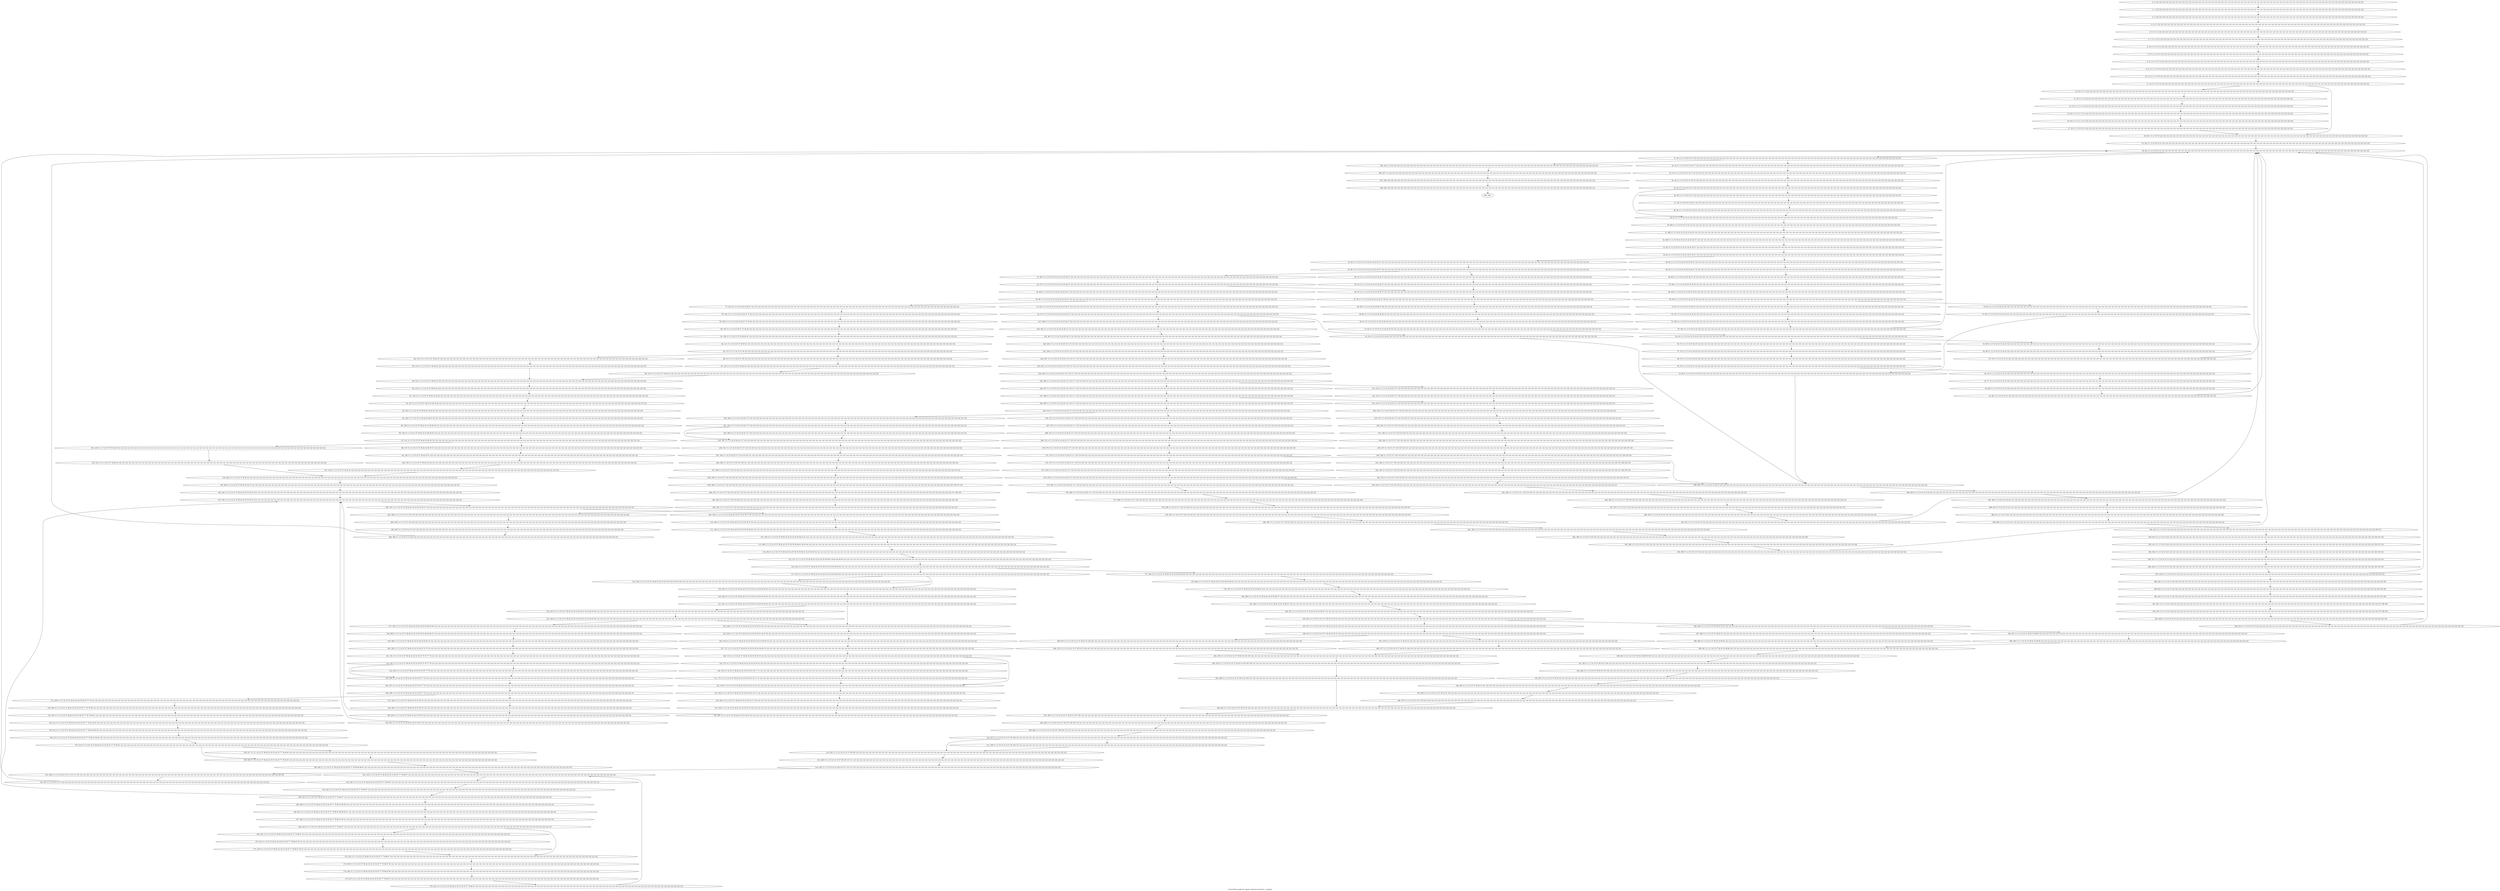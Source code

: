 digraph G {
graph [label="Control-flow-graph for register allocator (function _compile)"]
0[label="0, 0: 122 122 122 122 122 122 122 122 122 122 122 122 122 122 122 122 122 122 122 122 122 122 122 122 122 122 122 122 122 122 122 122 122 122 122 122 122 122 122 122 122 122 122 122 122 122 122 122 122 122 122 122 122 122 122 122 122 122 122 122 122 122 122 122 "];
1[label="1, 1: 122 122 122 122 122 122 122 122 122 122 122 122 122 122 122 122 122 122 122 122 122 122 122 122 122 122 122 122 122 122 122 122 122 122 122 122 122 122 122 122 122 122 122 122 122 122 122 122 122 122 122 122 122 122 122 122 122 122 122 122 122 122 122 122 "];
2[label="2, 3: 122 122 122 122 122 122 122 122 122 122 122 122 122 122 122 122 122 122 122 122 122 122 122 122 122 122 122 122 122 122 122 122 122 122 122 122 122 122 122 122 122 122 122 122 122 122 122 122 122 122 122 122 122 122 122 122 122 122 122 122 122 122 122 122 "];
3[label="3, 4: 0 1 122 122 122 122 122 122 122 122 122 122 122 122 122 122 122 122 122 122 122 122 122 122 122 122 122 122 122 122 122 122 122 122 122 122 122 122 122 122 122 122 122 122 122 122 122 122 122 122 122 122 122 122 122 122 122 122 122 122 122 122 122 122 122 122 "];
4[label="4, 5: 0 1 2 3 122 122 122 122 122 122 122 122 122 122 122 122 122 122 122 122 122 122 122 122 122 122 122 122 122 122 122 122 122 122 122 122 122 122 122 122 122 122 122 122 122 122 122 122 122 122 122 122 122 122 122 122 122 122 122 122 122 122 122 122 122 122 122 122 "];
5[label="5, 7: 0 1 2 3 4 5 122 122 122 122 122 122 122 122 122 122 122 122 122 122 122 122 122 122 122 122 122 122 122 122 122 122 122 122 122 122 122 122 122 122 122 122 122 122 122 122 122 122 122 122 122 122 122 122 122 122 122 122 122 122 122 122 122 122 122 122 122 122 122 122 "];
6[label="6, 10: 0 1 2 3 4 5 6 122 122 122 122 122 122 122 122 122 122 122 122 122 122 122 122 122 122 122 122 122 122 122 122 122 122 122 122 122 122 122 122 122 122 122 122 122 122 122 122 122 122 122 122 122 122 122 122 122 122 122 122 122 122 122 122 122 122 122 122 122 122 122 122 "];
7[label="7, 8: 0 1 2 3 4 5 6 122 122 122 122 122 122 122 122 122 122 122 122 122 122 122 122 122 122 122 122 122 122 122 122 122 122 122 122 122 122 122 122 122 122 122 122 122 122 122 122 122 122 122 122 122 122 122 122 122 122 122 122 122 122 122 122 122 122 122 122 122 122 122 122 "];
8[label="8, 11: 0 1 2 3 6 7 8 122 122 122 122 122 122 122 122 122 122 122 122 122 122 122 122 122 122 122 122 122 122 122 122 122 122 122 122 122 122 122 122 122 122 122 122 122 122 122 122 122 122 122 122 122 122 122 122 122 122 122 122 122 122 122 122 122 122 122 122 122 122 122 122 "];
9[label="9, 12: 0 1 2 3 7 8 9 10 122 122 122 122 122 122 122 122 122 122 122 122 122 122 122 122 122 122 122 122 122 122 122 122 122 122 122 122 122 122 122 122 122 122 122 122 122 122 122 122 122 122 122 122 122 122 122 122 122 122 122 122 122 122 122 122 122 122 122 122 122 122 122 122 "];
10[label="10, 13: 0 1 2 3 7 8 9 10 122 122 122 122 122 122 122 122 122 122 122 122 122 122 122 122 122 122 122 122 122 122 122 122 122 122 122 122 122 122 122 122 122 122 122 122 122 122 122 122 122 122 122 122 122 122 122 122 122 122 122 122 122 122 122 122 122 122 122 122 122 122 122 122 "];
11[label="11, 14: 0 1 2 3 9 10 122 122 122 122 122 122 122 122 122 122 122 122 122 122 122 122 122 122 122 122 122 122 122 122 122 122 122 122 122 122 122 122 122 122 122 122 122 122 122 122 122 122 122 122 122 122 122 122 122 122 122 122 122 122 122 122 122 122 122 122 122 122 122 122 "];
12[label="12, 20: 0 1 2 3 122 122 122 122 122 122 122 122 122 122 122 122 122 122 122 122 122 122 122 122 122 122 122 122 122 122 122 122 122 122 122 122 122 122 122 122 122 122 122 122 122 122 122 122 122 122 122 122 122 122 122 122 122 122 122 122 122 122 122 122 122 122 122 122 "];
13[label="13, 18: 0 1 2 3 122 122 122 122 122 122 122 122 122 122 122 122 122 122 122 122 122 122 122 122 122 122 122 122 122 122 122 122 122 122 122 122 122 122 122 122 122 122 122 122 122 122 122 122 122 122 122 122 122 122 122 122 122 122 122 122 122 122 122 122 122 122 122 122 "];
14[label="14, 21: 0 1 2 3 11 12 122 122 122 122 122 122 122 122 122 122 122 122 122 122 122 122 122 122 122 122 122 122 122 122 122 122 122 122 122 122 122 122 122 122 122 122 122 122 122 122 122 122 122 122 122 122 122 122 122 122 122 122 122 122 122 122 122 122 122 122 122 122 122 122 "];
15[label="15, 24: 0 1 2 3 11 12 13 122 122 122 122 122 122 122 122 122 122 122 122 122 122 122 122 122 122 122 122 122 122 122 122 122 122 122 122 122 122 122 122 122 122 122 122 122 122 122 122 122 122 122 122 122 122 122 122 122 122 122 122 122 122 122 122 122 122 122 122 122 122 122 122 "];
16[label="16, 22: 0 1 2 3 11 12 13 122 122 122 122 122 122 122 122 122 122 122 122 122 122 122 122 122 122 122 122 122 122 122 122 122 122 122 122 122 122 122 122 122 122 122 122 122 122 122 122 122 122 122 122 122 122 122 122 122 122 122 122 122 122 122 122 122 122 122 122 122 122 122 122 "];
17[label="17, 25: 0 1 2 3 9 10 13 122 122 122 122 122 122 122 122 122 122 122 122 122 122 122 122 122 122 122 122 122 122 122 122 122 122 122 122 122 122 122 122 122 122 122 122 122 122 122 122 122 122 122 122 122 122 122 122 122 122 122 122 122 122 122 122 122 122 122 122 122 122 122 122 "];
18[label="18, 441: 0 1 2 3 9 10 122 122 122 122 122 122 122 122 122 122 122 122 122 122 122 122 122 122 122 122 122 122 122 122 122 122 122 122 122 122 122 122 122 122 122 122 122 122 122 122 122 122 122 122 122 122 122 122 122 122 122 122 122 122 122 122 122 122 122 122 122 122 122 122 "];
19[label="19, 322: 0 1 2 3 9 10 14 15 122 122 122 122 122 122 122 122 122 122 122 122 122 122 122 122 122 122 122 122 122 122 122 122 122 122 122 122 122 122 122 122 122 122 122 122 122 122 122 122 122 122 122 122 122 122 122 122 122 122 122 122 122 122 122 122 122 122 122 122 122 122 122 122 "];
20[label="20, 28: 0 1 2 3 9 10 14 15 122 122 122 122 122 122 122 122 122 122 122 122 122 122 122 122 122 122 122 122 122 122 122 122 122 122 122 122 122 122 122 122 122 122 122 122 122 122 122 122 122 122 122 122 122 122 122 122 122 122 122 122 122 122 122 122 122 122 122 122 122 122 122 122 "];
21[label="21, 29: 0 1 2 3 9 10 14 15 122 122 122 122 122 122 122 122 122 122 122 122 122 122 122 122 122 122 122 122 122 122 122 122 122 122 122 122 122 122 122 122 122 122 122 122 122 122 122 122 122 122 122 122 122 122 122 122 122 122 122 122 122 122 122 122 122 122 122 122 122 122 122 122 "];
22[label="22, 32: 0 1 2 3 9 10 14 15 16 17 122 122 122 122 122 122 122 122 122 122 122 122 122 122 122 122 122 122 122 122 122 122 122 122 122 122 122 122 122 122 122 122 122 122 122 122 122 122 122 122 122 122 122 122 122 122 122 122 122 122 122 122 122 122 122 122 122 122 122 122 122 122 122 122 "];
23[label="23, 33: 0 1 2 3 9 10 14 15 16 17 18 19 122 122 122 122 122 122 122 122 122 122 122 122 122 122 122 122 122 122 122 122 122 122 122 122 122 122 122 122 122 122 122 122 122 122 122 122 122 122 122 122 122 122 122 122 122 122 122 122 122 122 122 122 122 122 122 122 122 122 122 122 122 122 122 122 "];
24[label="24, 34: 0 1 2 3 9 10 14 15 18 19 122 122 122 122 122 122 122 122 122 122 122 122 122 122 122 122 122 122 122 122 122 122 122 122 122 122 122 122 122 122 122 122 122 122 122 122 122 122 122 122 122 122 122 122 122 122 122 122 122 122 122 122 122 122 122 122 122 122 122 122 122 122 122 122 "];
25[label="25, 35: 0 1 2 3 9 10 14 15 122 122 122 122 122 122 122 122 122 122 122 122 122 122 122 122 122 122 122 122 122 122 122 122 122 122 122 122 122 122 122 122 122 122 122 122 122 122 122 122 122 122 122 122 122 122 122 122 122 122 122 122 122 122 122 122 122 122 122 122 122 122 122 122 "];
26[label="26, 38: 0 1 2 3 9 10 14 15 122 122 122 122 122 122 122 122 122 122 122 122 122 122 122 122 122 122 122 122 122 122 122 122 122 122 122 122 122 122 122 122 122 122 122 122 122 122 122 122 122 122 122 122 122 122 122 122 122 122 122 122 122 122 122 122 122 122 122 122 122 122 122 122 "];
27[label="27, 39: 0 1 9 10 14 15 20 21 122 122 122 122 122 122 122 122 122 122 122 122 122 122 122 122 122 122 122 122 122 122 122 122 122 122 122 122 122 122 122 122 122 122 122 122 122 122 122 122 122 122 122 122 122 122 122 122 122 122 122 122 122 122 122 122 122 122 122 122 122 122 122 122 "];
28[label="28, 40: 0 1 2 3 9 10 14 15 20 21 122 122 122 122 122 122 122 122 122 122 122 122 122 122 122 122 122 122 122 122 122 122 122 122 122 122 122 122 122 122 122 122 122 122 122 122 122 122 122 122 122 122 122 122 122 122 122 122 122 122 122 122 122 122 122 122 122 122 122 122 122 122 122 122 "];
29[label="29, 41: 0 1 2 3 9 10 14 15 122 122 122 122 122 122 122 122 122 122 122 122 122 122 122 122 122 122 122 122 122 122 122 122 122 122 122 122 122 122 122 122 122 122 122 122 122 122 122 122 122 122 122 122 122 122 122 122 122 122 122 122 122 122 122 122 122 122 122 122 122 122 122 122 "];
30[label="30, 445: 0 1 2 3 9 10 14 15 22 23 122 122 122 122 122 122 122 122 122 122 122 122 122 122 122 122 122 122 122 122 122 122 122 122 122 122 122 122 122 122 122 122 122 122 122 122 122 122 122 122 122 122 122 122 122 122 122 122 122 122 122 122 122 122 122 122 122 122 122 122 122 122 122 122 "];
31[label="31, 448: 0 1 2 3 9 10 14 15 22 23 24 25 122 122 122 122 122 122 122 122 122 122 122 122 122 122 122 122 122 122 122 122 122 122 122 122 122 122 122 122 122 122 122 122 122 122 122 122 122 122 122 122 122 122 122 122 122 122 122 122 122 122 122 122 122 122 122 122 122 122 122 122 122 122 122 122 "];
32[label="32, 450: 0 1 2 3 9 10 14 15 22 23 24 25 26 27 122 122 122 122 122 122 122 122 122 122 122 122 122 122 122 122 122 122 122 122 122 122 122 122 122 122 122 122 122 122 122 122 122 122 122 122 122 122 122 122 122 122 122 122 122 122 122 122 122 122 122 122 122 122 122 122 122 122 122 122 122 122 122 122 "];
33[label="33, 42: 0 1 2 3 9 10 14 15 22 23 24 25 26 27 122 122 122 122 122 122 122 122 122 122 122 122 122 122 122 122 122 122 122 122 122 122 122 122 122 122 122 122 122 122 122 122 122 122 122 122 122 122 122 122 122 122 122 122 122 122 122 122 122 122 122 122 122 122 122 122 122 122 122 122 122 122 122 122 "];
34[label="34, 43: 0 1 2 3 9 10 14 15 22 23 24 25 26 27 122 122 122 122 122 122 122 122 122 122 122 122 122 122 122 122 122 122 122 122 122 122 122 122 122 122 122 122 122 122 122 122 122 122 122 122 122 122 122 122 122 122 122 122 122 122 122 122 122 122 122 122 122 122 122 122 122 122 122 122 122 122 122 122 "];
35[label="35, 44: 0 1 2 3 9 10 14 15 22 23 24 25 26 27 122 122 122 122 122 122 122 122 122 122 122 122 122 122 122 122 122 122 122 122 122 122 122 122 122 122 122 122 122 122 122 122 122 122 122 122 122 122 122 122 122 122 122 122 122 122 122 122 122 122 122 122 122 122 122 122 122 122 122 122 122 122 122 122 "];
36[label="36, 45: 0 1 2 3 9 10 14 15 22 23 24 25 26 27 122 122 122 122 122 122 122 122 122 122 122 122 122 122 122 122 122 122 122 122 122 122 122 122 122 122 122 122 122 122 122 122 122 122 122 122 122 122 122 122 122 122 122 122 122 122 122 122 122 122 122 122 122 122 122 122 122 122 122 122 122 122 122 122 "];
37[label="37, 46: 0 1 2 3 9 10 14 15 22 23 24 25 26 27 122 122 122 122 122 122 122 122 122 122 122 122 122 122 122 122 122 122 122 122 122 122 122 122 122 122 122 122 122 122 122 122 122 122 122 122 122 122 122 122 122 122 122 122 122 122 122 122 122 122 122 122 122 122 122 122 122 122 122 122 122 122 122 122 "];
38[label="38, 47: 0 1 2 3 9 10 14 15 22 23 24 25 26 27 122 122 122 122 122 122 122 122 122 122 122 122 122 122 122 122 122 122 122 122 122 122 122 122 122 122 122 122 122 122 122 122 122 122 122 122 122 122 122 122 122 122 122 122 122 122 122 122 122 122 122 122 122 122 122 122 122 122 122 122 122 122 122 122 "];
39[label="39, 48: 0 1 2 3 9 10 14 15 22 23 24 25 26 27 122 122 122 122 122 122 122 122 122 122 122 122 122 122 122 122 122 122 122 122 122 122 122 122 122 122 122 122 122 122 122 122 122 122 122 122 122 122 122 122 122 122 122 122 122 122 122 122 122 122 122 122 122 122 122 122 122 122 122 122 122 122 122 122 "];
40[label="40, 49: 0 1 2 3 9 10 14 15 22 23 24 25 26 27 122 122 122 122 122 122 122 122 122 122 122 122 122 122 122 122 122 122 122 122 122 122 122 122 122 122 122 122 122 122 122 122 122 122 122 122 122 122 122 122 122 122 122 122 122 122 122 122 122 122 122 122 122 122 122 122 122 122 122 122 122 122 122 122 "];
41[label="41, 50: 0 1 2 3 9 10 14 15 22 23 24 25 26 27 122 122 122 122 122 122 122 122 122 122 122 122 122 122 122 122 122 122 122 122 122 122 122 122 122 122 122 122 122 122 122 122 122 122 122 122 122 122 122 122 122 122 122 122 122 122 122 122 122 122 122 122 122 122 122 122 122 122 122 122 122 122 122 122 "];
42[label="42, 51: 0 1 2 3 9 10 14 15 22 23 24 25 26 27 122 122 122 122 122 122 122 122 122 122 122 122 122 122 122 122 122 122 122 122 122 122 122 122 122 122 122 122 122 122 122 122 122 122 122 122 122 122 122 122 122 122 122 122 122 122 122 122 122 122 122 122 122 122 122 122 122 122 122 122 122 122 122 122 "];
43[label="43, 52: 0 1 2 3 9 10 14 15 24 25 122 122 122 122 122 122 122 122 122 122 122 122 122 122 122 122 122 122 122 122 122 122 122 122 122 122 122 122 122 122 122 122 122 122 122 122 122 122 122 122 122 122 122 122 122 122 122 122 122 122 122 122 122 122 122 122 122 122 122 122 122 122 122 122 "];
44[label="44, 53: 0 1 2 3 14 15 22 23 24 25 26 27 122 122 122 122 122 122 122 122 122 122 122 122 122 122 122 122 122 122 122 122 122 122 122 122 122 122 122 122 122 122 122 122 122 122 122 122 122 122 122 122 122 122 122 122 122 122 122 122 122 122 122 122 122 122 122 122 122 122 122 122 122 122 122 122 "];
45[label="45, 54: 0 1 2 3 14 15 22 23 24 25 26 27 122 122 122 122 122 122 122 122 122 122 122 122 122 122 122 122 122 122 122 122 122 122 122 122 122 122 122 122 122 122 122 122 122 122 122 122 122 122 122 122 122 122 122 122 122 122 122 122 122 122 122 122 122 122 122 122 122 122 122 122 122 122 122 122 "];
46[label="46, 55: 0 1 2 3 14 15 22 23 24 25 26 27 122 122 122 122 122 122 122 122 122 122 122 122 122 122 122 122 122 122 122 122 122 122 122 122 122 122 122 122 122 122 122 122 122 122 122 122 122 122 122 122 122 122 122 122 122 122 122 122 122 122 122 122 122 122 122 122 122 122 122 122 122 122 122 122 "];
47[label="47, 59: 0 1 2 3 14 15 22 23 24 25 26 27 28 122 122 122 122 122 122 122 122 122 122 122 122 122 122 122 122 122 122 122 122 122 122 122 122 122 122 122 122 122 122 122 122 122 122 122 122 122 122 122 122 122 122 122 122 122 122 122 122 122 122 122 122 122 122 122 122 122 122 122 122 122 122 122 122 "];
48[label="48, 58: 0 1 2 3 14 15 24 25 26 27 28 122 122 122 122 122 122 122 122 122 122 122 122 122 122 122 122 122 122 122 122 122 122 122 122 122 122 122 122 122 122 122 122 122 122 122 122 122 122 122 122 122 122 122 122 122 122 122 122 122 122 122 122 122 122 122 122 122 122 122 122 122 122 122 122 "];
49[label="49, 60: 0 1 2 3 14 15 24 25 28 29 30 122 122 122 122 122 122 122 122 122 122 122 122 122 122 122 122 122 122 122 122 122 122 122 122 122 122 122 122 122 122 122 122 122 122 122 122 122 122 122 122 122 122 122 122 122 122 122 122 122 122 122 122 122 122 122 122 122 122 122 122 122 122 122 122 "];
50[label="50, 61: 0 1 2 3 9 10 14 15 24 25 29 30 122 122 122 122 122 122 122 122 122 122 122 122 122 122 122 122 122 122 122 122 122 122 122 122 122 122 122 122 122 122 122 122 122 122 122 122 122 122 122 122 122 122 122 122 122 122 122 122 122 122 122 122 122 122 122 122 122 122 122 122 122 122 122 122 "];
51[label="51, 62: 0 1 2 3 9 10 14 15 24 25 29 30 122 122 122 122 122 122 122 122 122 122 122 122 122 122 122 122 122 122 122 122 122 122 122 122 122 122 122 122 122 122 122 122 122 122 122 122 122 122 122 122 122 122 122 122 122 122 122 122 122 122 122 122 122 122 122 122 122 122 122 122 122 122 122 122 "];
52[label="52, 63: 0 1 2 3 9 10 14 15 24 25 122 122 122 122 122 122 122 122 122 122 122 122 122 122 122 122 122 122 122 122 122 122 122 122 122 122 122 122 122 122 122 122 122 122 122 122 122 122 122 122 122 122 122 122 122 122 122 122 122 122 122 122 122 122 122 122 122 122 122 122 122 122 122 122 "];
53[label="53, 69: 0 1 2 3 9 10 14 15 24 25 122 122 122 122 122 122 122 122 122 122 122 122 122 122 122 122 122 122 122 122 122 122 122 122 122 122 122 122 122 122 122 122 122 122 122 122 122 122 122 122 122 122 122 122 122 122 122 122 122 122 122 122 122 122 122 122 122 122 122 122 122 122 122 122 "];
54[label="54, 68: 0 1 2 3 9 10 14 15 24 25 122 122 122 122 122 122 122 122 122 122 122 122 122 122 122 122 122 122 122 122 122 122 122 122 122 122 122 122 122 122 122 122 122 122 122 122 122 122 122 122 122 122 122 122 122 122 122 122 122 122 122 122 122 122 122 122 122 122 122 122 122 122 122 122 "];
55[label="55, 70: 0 1 2 3 9 10 14 15 122 122 122 122 122 122 122 122 122 122 122 122 122 122 122 122 122 122 122 122 122 122 122 122 122 122 122 122 122 122 122 122 122 122 122 122 122 122 122 122 122 122 122 122 122 122 122 122 122 122 122 122 122 122 122 122 122 122 122 122 122 122 122 122 "];
56[label="56, 71: 0 1 2 3 14 15 24 25 122 122 122 122 122 122 122 122 122 122 122 122 122 122 122 122 122 122 122 122 122 122 122 122 122 122 122 122 122 122 122 122 122 122 122 122 122 122 122 122 122 122 122 122 122 122 122 122 122 122 122 122 122 122 122 122 122 122 122 122 122 122 122 122 "];
57[label="57, 75: 0 1 2 3 14 15 24 25 122 122 122 122 122 122 122 122 122 122 122 122 122 122 122 122 122 122 122 122 122 122 122 122 122 122 122 122 122 122 122 122 122 122 122 122 122 122 122 122 122 122 122 122 122 122 122 122 122 122 122 122 122 122 122 122 122 122 122 122 122 122 122 122 "];
58[label="58, 74: 0 1 2 3 14 15 24 25 122 122 122 122 122 122 122 122 122 122 122 122 122 122 122 122 122 122 122 122 122 122 122 122 122 122 122 122 122 122 122 122 122 122 122 122 122 122 122 122 122 122 122 122 122 122 122 122 122 122 122 122 122 122 122 122 122 122 122 122 122 122 122 122 "];
59[label="59, 76: 0 1 2 3 14 15 31 32 122 122 122 122 122 122 122 122 122 122 122 122 122 122 122 122 122 122 122 122 122 122 122 122 122 122 122 122 122 122 122 122 122 122 122 122 122 122 122 122 122 122 122 122 122 122 122 122 122 122 122 122 122 122 122 122 122 122 122 122 122 122 122 122 "];
60[label="60, 79: 0 1 2 3 14 15 31 32 33 122 122 122 122 122 122 122 122 122 122 122 122 122 122 122 122 122 122 122 122 122 122 122 122 122 122 122 122 122 122 122 122 122 122 122 122 122 122 122 122 122 122 122 122 122 122 122 122 122 122 122 122 122 122 122 122 122 122 122 122 122 122 122 122 "];
61[label="61, 77: 0 1 2 3 14 15 31 32 33 122 122 122 122 122 122 122 122 122 122 122 122 122 122 122 122 122 122 122 122 122 122 122 122 122 122 122 122 122 122 122 122 122 122 122 122 122 122 122 122 122 122 122 122 122 122 122 122 122 122 122 122 122 122 122 122 122 122 122 122 122 122 122 122 "];
62[label="62, 80: 0 1 2 3 9 10 14 15 33 122 122 122 122 122 122 122 122 122 122 122 122 122 122 122 122 122 122 122 122 122 122 122 122 122 122 122 122 122 122 122 122 122 122 122 122 122 122 122 122 122 122 122 122 122 122 122 122 122 122 122 122 122 122 122 122 122 122 122 122 122 122 122 122 "];
63[label="63, 82: 0 1 2 3 9 10 14 15 122 122 122 122 122 122 122 122 122 122 122 122 122 122 122 122 122 122 122 122 122 122 122 122 122 122 122 122 122 122 122 122 122 122 122 122 122 122 122 122 122 122 122 122 122 122 122 122 122 122 122 122 122 122 122 122 122 122 122 122 122 122 122 122 "];
64[label="64, 83: 0 1 2 3 14 15 22 23 24 25 26 27 122 122 122 122 122 122 122 122 122 122 122 122 122 122 122 122 122 122 122 122 122 122 122 122 122 122 122 122 122 122 122 122 122 122 122 122 122 122 122 122 122 122 122 122 122 122 122 122 122 122 122 122 122 122 122 122 122 122 122 122 122 122 122 122 "];
65[label="65, 87: 0 1 2 3 14 15 22 23 24 25 26 27 34 122 122 122 122 122 122 122 122 122 122 122 122 122 122 122 122 122 122 122 122 122 122 122 122 122 122 122 122 122 122 122 122 122 122 122 122 122 122 122 122 122 122 122 122 122 122 122 122 122 122 122 122 122 122 122 122 122 122 122 122 122 122 122 122 "];
66[label="66, 86: 0 1 2 3 14 15 24 25 26 27 34 122 122 122 122 122 122 122 122 122 122 122 122 122 122 122 122 122 122 122 122 122 122 122 122 122 122 122 122 122 122 122 122 122 122 122 122 122 122 122 122 122 122 122 122 122 122 122 122 122 122 122 122 122 122 122 122 122 122 122 122 122 122 122 122 "];
67[label="67, 88: 0 1 2 3 14 15 24 25 34 35 36 122 122 122 122 122 122 122 122 122 122 122 122 122 122 122 122 122 122 122 122 122 122 122 122 122 122 122 122 122 122 122 122 122 122 122 122 122 122 122 122 122 122 122 122 122 122 122 122 122 122 122 122 122 122 122 122 122 122 122 122 122 122 122 122 "];
68[label="68, 89: 0 1 2 3 9 10 14 15 24 25 35 36 122 122 122 122 122 122 122 122 122 122 122 122 122 122 122 122 122 122 122 122 122 122 122 122 122 122 122 122 122 122 122 122 122 122 122 122 122 122 122 122 122 122 122 122 122 122 122 122 122 122 122 122 122 122 122 122 122 122 122 122 122 122 122 122 "];
69[label="69, 90: 0 1 2 3 9 10 14 15 24 25 35 36 122 122 122 122 122 122 122 122 122 122 122 122 122 122 122 122 122 122 122 122 122 122 122 122 122 122 122 122 122 122 122 122 122 122 122 122 122 122 122 122 122 122 122 122 122 122 122 122 122 122 122 122 122 122 122 122 122 122 122 122 122 122 122 122 "];
70[label="70, 93: 0 1 2 3 14 15 24 25 122 122 122 122 122 122 122 122 122 122 122 122 122 122 122 122 122 122 122 122 122 122 122 122 122 122 122 122 122 122 122 122 122 122 122 122 122 122 122 122 122 122 122 122 122 122 122 122 122 122 122 122 122 122 122 122 122 122 122 122 122 122 122 122 "];
71[label="71, 95: 0 1 2 3 9 10 14 15 24 25 122 122 122 122 122 122 122 122 122 122 122 122 122 122 122 122 122 122 122 122 122 122 122 122 122 122 122 122 122 122 122 122 122 122 122 122 122 122 122 122 122 122 122 122 122 122 122 122 122 122 122 122 122 122 122 122 122 122 122 122 122 122 122 122 "];
72[label="72, 96: 0 1 2 3 9 10 14 15 24 25 122 122 122 122 122 122 122 122 122 122 122 122 122 122 122 122 122 122 122 122 122 122 122 122 122 122 122 122 122 122 122 122 122 122 122 122 122 122 122 122 122 122 122 122 122 122 122 122 122 122 122 122 122 122 122 122 122 122 122 122 122 122 122 122 "];
73[label="73, 97: 0 1 2 3 9 10 14 15 24 25 122 122 122 122 122 122 122 122 122 122 122 122 122 122 122 122 122 122 122 122 122 122 122 122 122 122 122 122 122 122 122 122 122 122 122 122 122 122 122 122 122 122 122 122 122 122 122 122 122 122 122 122 122 122 122 122 122 122 122 122 122 122 122 122 "];
74[label="74, 101: 0 1 2 3 9 10 14 15 24 25 122 122 122 122 122 122 122 122 122 122 122 122 122 122 122 122 122 122 122 122 122 122 122 122 122 122 122 122 122 122 122 122 122 122 122 122 122 122 122 122 122 122 122 122 122 122 122 122 122 122 122 122 122 122 122 122 122 122 122 122 122 122 122 122 "];
75[label="75, 100: 0 1 2 3 9 10 14 15 24 25 122 122 122 122 122 122 122 122 122 122 122 122 122 122 122 122 122 122 122 122 122 122 122 122 122 122 122 122 122 122 122 122 122 122 122 122 122 122 122 122 122 122 122 122 122 122 122 122 122 122 122 122 122 122 122 122 122 122 122 122 122 122 122 122 "];
76[label="76, 102: 0 1 2 3 9 10 14 15 122 122 122 122 122 122 122 122 122 122 122 122 122 122 122 122 122 122 122 122 122 122 122 122 122 122 122 122 122 122 122 122 122 122 122 122 122 122 122 122 122 122 122 122 122 122 122 122 122 122 122 122 122 122 122 122 122 122 122 122 122 122 122 122 "];
77[label="77, 103: 0 1 2 3 14 15 22 23 26 27 122 122 122 122 122 122 122 122 122 122 122 122 122 122 122 122 122 122 122 122 122 122 122 122 122 122 122 122 122 122 122 122 122 122 122 122 122 122 122 122 122 122 122 122 122 122 122 122 122 122 122 122 122 122 122 122 122 122 122 122 122 122 122 122 "];
78[label="78, 104: 0 1 2 3 14 15 22 23 26 27 37 38 122 122 122 122 122 122 122 122 122 122 122 122 122 122 122 122 122 122 122 122 122 122 122 122 122 122 122 122 122 122 122 122 122 122 122 122 122 122 122 122 122 122 122 122 122 122 122 122 122 122 122 122 122 122 122 122 122 122 122 122 122 122 122 122 "];
79[label="79, 108: 0 1 2 3 14 15 22 23 26 27 37 38 39 122 122 122 122 122 122 122 122 122 122 122 122 122 122 122 122 122 122 122 122 122 122 122 122 122 122 122 122 122 122 122 122 122 122 122 122 122 122 122 122 122 122 122 122 122 122 122 122 122 122 122 122 122 122 122 122 122 122 122 122 122 122 122 122 "];
80[label="80, 107: 0 1 2 3 14 15 26 27 37 38 39 122 122 122 122 122 122 122 122 122 122 122 122 122 122 122 122 122 122 122 122 122 122 122 122 122 122 122 122 122 122 122 122 122 122 122 122 122 122 122 122 122 122 122 122 122 122 122 122 122 122 122 122 122 122 122 122 122 122 122 122 122 122 122 122 "];
81[label="81, 109: 0 1 2 3 14 15 37 38 39 40 41 122 122 122 122 122 122 122 122 122 122 122 122 122 122 122 122 122 122 122 122 122 122 122 122 122 122 122 122 122 122 122 122 122 122 122 122 122 122 122 122 122 122 122 122 122 122 122 122 122 122 122 122 122 122 122 122 122 122 122 122 122 122 122 122 "];
82[label="82, 111: 0 1 2 3 14 15 37 38 40 41 122 122 122 122 122 122 122 122 122 122 122 122 122 122 122 122 122 122 122 122 122 122 122 122 122 122 122 122 122 122 122 122 122 122 122 122 122 122 122 122 122 122 122 122 122 122 122 122 122 122 122 122 122 122 122 122 122 122 122 122 122 122 122 122 "];
83[label="83, 112: 0 1 2 3 14 15 37 38 122 122 122 122 122 122 122 122 122 122 122 122 122 122 122 122 122 122 122 122 122 122 122 122 122 122 122 122 122 122 122 122 122 122 122 122 122 122 122 122 122 122 122 122 122 122 122 122 122 122 122 122 122 122 122 122 122 122 122 122 122 122 122 122 "];
84[label="84, 115: 0 1 2 3 14 15 37 38 42 43 122 122 122 122 122 122 122 122 122 122 122 122 122 122 122 122 122 122 122 122 122 122 122 122 122 122 122 122 122 122 122 122 122 122 122 122 122 122 122 122 122 122 122 122 122 122 122 122 122 122 122 122 122 122 122 122 122 122 122 122 122 122 122 122 "];
85[label="85, 116: 0 1 2 3 14 15 37 38 42 43 122 122 122 122 122 122 122 122 122 122 122 122 122 122 122 122 122 122 122 122 122 122 122 122 122 122 122 122 122 122 122 122 122 122 122 122 122 122 122 122 122 122 122 122 122 122 122 122 122 122 122 122 122 122 122 122 122 122 122 122 122 122 122 122 "];
86[label="86, 117: 0 1 2 3 14 15 37 38 122 122 122 122 122 122 122 122 122 122 122 122 122 122 122 122 122 122 122 122 122 122 122 122 122 122 122 122 122 122 122 122 122 122 122 122 122 122 122 122 122 122 122 122 122 122 122 122 122 122 122 122 122 122 122 122 122 122 122 122 122 122 122 122 "];
87[label="87, 118: 0 1 2 3 14 15 37 38 42 43 122 122 122 122 122 122 122 122 122 122 122 122 122 122 122 122 122 122 122 122 122 122 122 122 122 122 122 122 122 122 122 122 122 122 122 122 122 122 122 122 122 122 122 122 122 122 122 122 122 122 122 122 122 122 122 122 122 122 122 122 122 122 122 122 "];
88[label="88, 119: 0 1 2 3 14 15 37 38 42 43 122 122 122 122 122 122 122 122 122 122 122 122 122 122 122 122 122 122 122 122 122 122 122 122 122 122 122 122 122 122 122 122 122 122 122 122 122 122 122 122 122 122 122 122 122 122 122 122 122 122 122 122 122 122 122 122 122 122 122 122 122 122 122 122 "];
89[label="89, 121: 0 1 2 3 14 15 37 38 42 43 122 122 122 122 122 122 122 122 122 122 122 122 122 122 122 122 122 122 122 122 122 122 122 122 122 122 122 122 122 122 122 122 122 122 122 122 122 122 122 122 122 122 122 122 122 122 122 122 122 122 122 122 122 122 122 122 122 122 122 122 122 122 122 122 "];
90[label="90, 122: 0 1 2 3 14 15 37 38 42 43 122 122 122 122 122 122 122 122 122 122 122 122 122 122 122 122 122 122 122 122 122 122 122 122 122 122 122 122 122 122 122 122 122 122 122 122 122 122 122 122 122 122 122 122 122 122 122 122 122 122 122 122 122 122 122 122 122 122 122 122 122 122 122 122 "];
91[label="91, 124: 0 1 2 3 14 15 37 38 42 43 44 45 122 122 122 122 122 122 122 122 122 122 122 122 122 122 122 122 122 122 122 122 122 122 122 122 122 122 122 122 122 122 122 122 122 122 122 122 122 122 122 122 122 122 122 122 122 122 122 122 122 122 122 122 122 122 122 122 122 122 122 122 122 122 122 122 "];
92[label="92, 127: 0 1 2 3 14 15 37 38 42 43 44 45 46 122 122 122 122 122 122 122 122 122 122 122 122 122 122 122 122 122 122 122 122 122 122 122 122 122 122 122 122 122 122 122 122 122 122 122 122 122 122 122 122 122 122 122 122 122 122 122 122 122 122 122 122 122 122 122 122 122 122 122 122 122 122 122 122 "];
93[label="93, 125: 0 1 2 3 14 15 37 38 42 43 44 45 46 122 122 122 122 122 122 122 122 122 122 122 122 122 122 122 122 122 122 122 122 122 122 122 122 122 122 122 122 122 122 122 122 122 122 122 122 122 122 122 122 122 122 122 122 122 122 122 122 122 122 122 122 122 122 122 122 122 122 122 122 122 122 122 122 "];
94[label="94, 128: 0 1 2 3 14 15 37 38 42 43 46 47 48 122 122 122 122 122 122 122 122 122 122 122 122 122 122 122 122 122 122 122 122 122 122 122 122 122 122 122 122 122 122 122 122 122 122 122 122 122 122 122 122 122 122 122 122 122 122 122 122 122 122 122 122 122 122 122 122 122 122 122 122 122 122 122 122 "];
95[label="95, 129: 0 1 2 3 14 15 37 38 42 43 47 48 49 50 122 122 122 122 122 122 122 122 122 122 122 122 122 122 122 122 122 122 122 122 122 122 122 122 122 122 122 122 122 122 122 122 122 122 122 122 122 122 122 122 122 122 122 122 122 122 122 122 122 122 122 122 122 122 122 122 122 122 122 122 122 122 122 122 "];
96[label="96, 130: 0 1 2 3 14 15 37 38 42 43 47 48 49 50 122 122 122 122 122 122 122 122 122 122 122 122 122 122 122 122 122 122 122 122 122 122 122 122 122 122 122 122 122 122 122 122 122 122 122 122 122 122 122 122 122 122 122 122 122 122 122 122 122 122 122 122 122 122 122 122 122 122 122 122 122 122 122 122 "];
97[label="97, 131: 0 1 2 3 14 15 37 38 42 43 49 50 122 122 122 122 122 122 122 122 122 122 122 122 122 122 122 122 122 122 122 122 122 122 122 122 122 122 122 122 122 122 122 122 122 122 122 122 122 122 122 122 122 122 122 122 122 122 122 122 122 122 122 122 122 122 122 122 122 122 122 122 122 122 122 122 "];
98[label="98, 137: 0 1 2 3 14 15 37 38 42 43 49 50 51 122 122 122 122 122 122 122 122 122 122 122 122 122 122 122 122 122 122 122 122 122 122 122 122 122 122 122 122 122 122 122 122 122 122 122 122 122 122 122 122 122 122 122 122 122 122 122 122 122 122 122 122 122 122 122 122 122 122 122 122 122 122 122 122 "];
99[label="99, 138: 0 1 2 3 14 15 37 38 42 43 51 122 122 122 122 122 122 122 122 122 122 122 122 122 122 122 122 122 122 122 122 122 122 122 122 122 122 122 122 122 122 122 122 122 122 122 122 122 122 122 122 122 122 122 122 122 122 122 122 122 122 122 122 122 122 122 122 122 122 122 122 122 122 122 122 "];
100[label="100, 135: 0 1 2 3 14 15 37 38 42 43 122 122 122 122 122 122 122 122 122 122 122 122 122 122 122 122 122 122 122 122 122 122 122 122 122 122 122 122 122 122 122 122 122 122 122 122 122 122 122 122 122 122 122 122 122 122 122 122 122 122 122 122 122 122 122 122 122 122 122 122 122 122 122 122 "];
101[label="101, 139: 0 1 2 3 14 15 37 38 42 43 122 122 122 122 122 122 122 122 122 122 122 122 122 122 122 122 122 122 122 122 122 122 122 122 122 122 122 122 122 122 122 122 122 122 122 122 122 122 122 122 122 122 122 122 122 122 122 122 122 122 122 122 122 122 122 122 122 122 122 122 122 122 122 122 "];
102[label="102, 140: 0 1 2 3 14 15 37 38 42 43 122 122 122 122 122 122 122 122 122 122 122 122 122 122 122 122 122 122 122 122 122 122 122 122 122 122 122 122 122 122 122 122 122 122 122 122 122 122 122 122 122 122 122 122 122 122 122 122 122 122 122 122 122 122 122 122 122 122 122 122 122 122 122 122 "];
103[label="103, 141: 0 1 2 3 14 15 37 38 42 43 122 122 122 122 122 122 122 122 122 122 122 122 122 122 122 122 122 122 122 122 122 122 122 122 122 122 122 122 122 122 122 122 122 122 122 122 122 122 122 122 122 122 122 122 122 122 122 122 122 122 122 122 122 122 122 122 122 122 122 122 122 122 122 122 "];
104[label="104, 442: 0 1 2 3 14 15 37 38 42 43 122 122 122 122 122 122 122 122 122 122 122 122 122 122 122 122 122 122 122 122 122 122 122 122 122 122 122 122 122 122 122 122 122 122 122 122 122 122 122 122 122 122 122 122 122 122 122 122 122 122 122 122 122 122 122 122 122 122 122 122 122 122 122 122 "];
105[label="105, 449: 0 1 2 3 14 15 37 38 42 43 52 53 122 122 122 122 122 122 122 122 122 122 122 122 122 122 122 122 122 122 122 122 122 122 122 122 122 122 122 122 122 122 122 122 122 122 122 122 122 122 122 122 122 122 122 122 122 122 122 122 122 122 122 122 122 122 122 122 122 122 122 122 122 122 122 122 "];
106[label="106, 164: 0 1 2 3 14 15 37 38 42 43 52 53 54 55 122 122 122 122 122 122 122 122 122 122 122 122 122 122 122 122 122 122 122 122 122 122 122 122 122 122 122 122 122 122 122 122 122 122 122 122 122 122 122 122 122 122 122 122 122 122 122 122 122 122 122 122 122 122 122 122 122 122 122 122 122 122 122 122 "];
107[label="107, 144: 0 1 2 3 14 15 37 38 42 43 52 53 54 55 122 122 122 122 122 122 122 122 122 122 122 122 122 122 122 122 122 122 122 122 122 122 122 122 122 122 122 122 122 122 122 122 122 122 122 122 122 122 122 122 122 122 122 122 122 122 122 122 122 122 122 122 122 122 122 122 122 122 122 122 122 122 122 122 "];
108[label="108, 145: 0 1 2 3 14 15 37 38 42 43 52 53 54 55 56 57 122 122 122 122 122 122 122 122 122 122 122 122 122 122 122 122 122 122 122 122 122 122 122 122 122 122 122 122 122 122 122 122 122 122 122 122 122 122 122 122 122 122 122 122 122 122 122 122 122 122 122 122 122 122 122 122 122 122 122 122 122 122 122 122 "];
109[label="109, 148: 0 1 2 3 14 15 37 38 42 43 52 53 54 55 56 57 58 122 122 122 122 122 122 122 122 122 122 122 122 122 122 122 122 122 122 122 122 122 122 122 122 122 122 122 122 122 122 122 122 122 122 122 122 122 122 122 122 122 122 122 122 122 122 122 122 122 122 122 122 122 122 122 122 122 122 122 122 122 122 122 122 "];
110[label="110, 146: 0 1 2 3 14 15 37 38 42 43 52 53 54 55 56 57 58 122 122 122 122 122 122 122 122 122 122 122 122 122 122 122 122 122 122 122 122 122 122 122 122 122 122 122 122 122 122 122 122 122 122 122 122 122 122 122 122 122 122 122 122 122 122 122 122 122 122 122 122 122 122 122 122 122 122 122 122 122 122 122 122 "];
111[label="111, 149: 0 1 2 3 14 15 37 38 42 43 52 53 54 55 58 59 60 122 122 122 122 122 122 122 122 122 122 122 122 122 122 122 122 122 122 122 122 122 122 122 122 122 122 122 122 122 122 122 122 122 122 122 122 122 122 122 122 122 122 122 122 122 122 122 122 122 122 122 122 122 122 122 122 122 122 122 122 122 122 122 122 "];
112[label="112, 150: 0 1 2 3 14 15 37 38 42 43 52 53 54 55 59 60 61 62 122 122 122 122 122 122 122 122 122 122 122 122 122 122 122 122 122 122 122 122 122 122 122 122 122 122 122 122 122 122 122 122 122 122 122 122 122 122 122 122 122 122 122 122 122 122 122 122 122 122 122 122 122 122 122 122 122 122 122 122 122 122 122 122 "];
113[label="113, 446: 0 1 2 3 14 15 37 38 42 43 52 53 54 55 59 60 61 62 63 64 122 122 122 122 122 122 122 122 122 122 122 122 122 122 122 122 122 122 122 122 122 122 122 122 122 122 122 122 122 122 122 122 122 122 122 122 122 122 122 122 122 122 122 122 122 122 122 122 122 122 122 122 122 122 122 122 122 122 122 122 122 122 122 122 "];
114[label="114, 452: 0 1 2 3 14 15 37 38 42 43 52 53 54 55 59 60 61 62 63 64 65 66 122 122 122 122 122 122 122 122 122 122 122 122 122 122 122 122 122 122 122 122 122 122 122 122 122 122 122 122 122 122 122 122 122 122 122 122 122 122 122 122 122 122 122 122 122 122 122 122 122 122 122 122 122 122 122 122 122 122 122 122 122 122 122 122 "];
115[label="115, 151: 0 1 2 3 14 15 37 38 42 43 52 53 54 55 59 60 61 62 63 64 65 66 122 122 122 122 122 122 122 122 122 122 122 122 122 122 122 122 122 122 122 122 122 122 122 122 122 122 122 122 122 122 122 122 122 122 122 122 122 122 122 122 122 122 122 122 122 122 122 122 122 122 122 122 122 122 122 122 122 122 122 122 122 122 122 122 "];
116[label="116, 152: 0 1 2 3 14 15 37 38 42 43 52 53 54 55 61 62 63 64 65 66 122 122 122 122 122 122 122 122 122 122 122 122 122 122 122 122 122 122 122 122 122 122 122 122 122 122 122 122 122 122 122 122 122 122 122 122 122 122 122 122 122 122 122 122 122 122 122 122 122 122 122 122 122 122 122 122 122 122 122 122 122 122 122 122 "];
117[label="117, 155: 0 1 2 3 14 15 37 38 42 43 52 53 54 55 61 62 63 64 65 66 122 122 122 122 122 122 122 122 122 122 122 122 122 122 122 122 122 122 122 122 122 122 122 122 122 122 122 122 122 122 122 122 122 122 122 122 122 122 122 122 122 122 122 122 122 122 122 122 122 122 122 122 122 122 122 122 122 122 122 122 122 122 122 122 "];
118[label="118, 158: 0 1 2 3 14 15 37 38 42 43 52 53 54 55 61 62 63 64 65 66 122 122 122 122 122 122 122 122 122 122 122 122 122 122 122 122 122 122 122 122 122 122 122 122 122 122 122 122 122 122 122 122 122 122 122 122 122 122 122 122 122 122 122 122 122 122 122 122 122 122 122 122 122 122 122 122 122 122 122 122 122 122 122 122 "];
119[label="119, 159: 0 1 2 3 14 15 37 38 42 43 52 53 54 55 61 62 63 64 65 66 122 122 122 122 122 122 122 122 122 122 122 122 122 122 122 122 122 122 122 122 122 122 122 122 122 122 122 122 122 122 122 122 122 122 122 122 122 122 122 122 122 122 122 122 122 122 122 122 122 122 122 122 122 122 122 122 122 122 122 122 122 122 122 122 "];
120[label="120, 160: 0 1 2 3 14 15 37 38 42 43 52 53 54 55 61 62 63 64 65 66 122 122 122 122 122 122 122 122 122 122 122 122 122 122 122 122 122 122 122 122 122 122 122 122 122 122 122 122 122 122 122 122 122 122 122 122 122 122 122 122 122 122 122 122 122 122 122 122 122 122 122 122 122 122 122 122 122 122 122 122 122 122 122 122 "];
121[label="121, 161: 0 1 2 3 14 15 37 38 42 43 52 53 54 55 61 62 63 64 65 66 122 122 122 122 122 122 122 122 122 122 122 122 122 122 122 122 122 122 122 122 122 122 122 122 122 122 122 122 122 122 122 122 122 122 122 122 122 122 122 122 122 122 122 122 122 122 122 122 122 122 122 122 122 122 122 122 122 122 122 122 122 122 122 122 "];
122[label="122, 165: 0 1 2 3 14 15 37 38 42 43 52 53 54 55 61 62 63 64 65 66 122 122 122 122 122 122 122 122 122 122 122 122 122 122 122 122 122 122 122 122 122 122 122 122 122 122 122 122 122 122 122 122 122 122 122 122 122 122 122 122 122 122 122 122 122 122 122 122 122 122 122 122 122 122 122 122 122 122 122 122 122 122 122 122 "];
123[label="123, 166: 0 1 2 3 14 15 37 38 42 43 52 53 54 55 61 62 63 64 65 66 122 122 122 122 122 122 122 122 122 122 122 122 122 122 122 122 122 122 122 122 122 122 122 122 122 122 122 122 122 122 122 122 122 122 122 122 122 122 122 122 122 122 122 122 122 122 122 122 122 122 122 122 122 122 122 122 122 122 122 122 122 122 122 122 "];
124[label="124, 168: 0 1 2 3 14 15 37 38 42 43 52 53 54 55 61 62 122 122 122 122 122 122 122 122 122 122 122 122 122 122 122 122 122 122 122 122 122 122 122 122 122 122 122 122 122 122 122 122 122 122 122 122 122 122 122 122 122 122 122 122 122 122 122 122 122 122 122 122 122 122 122 122 122 122 122 122 122 122 122 122 "];
125[label="125, 169: 0 1 2 3 14 15 37 38 42 43 52 53 54 55 61 62 67 68 122 122 122 122 122 122 122 122 122 122 122 122 122 122 122 122 122 122 122 122 122 122 122 122 122 122 122 122 122 122 122 122 122 122 122 122 122 122 122 122 122 122 122 122 122 122 122 122 122 122 122 122 122 122 122 122 122 122 122 122 122 122 122 122 "];
126[label="126, 170: 0 1 2 3 14 15 37 38 42 43 52 53 54 55 61 62 67 68 69 70 122 122 122 122 122 122 122 122 122 122 122 122 122 122 122 122 122 122 122 122 122 122 122 122 122 122 122 122 122 122 122 122 122 122 122 122 122 122 122 122 122 122 122 122 122 122 122 122 122 122 122 122 122 122 122 122 122 122 122 122 122 122 122 122 "];
127[label="127, 171: 0 1 2 3 14 15 37 38 42 43 52 53 54 55 61 62 69 70 122 122 122 122 122 122 122 122 122 122 122 122 122 122 122 122 122 122 122 122 122 122 122 122 122 122 122 122 122 122 122 122 122 122 122 122 122 122 122 122 122 122 122 122 122 122 122 122 122 122 122 122 122 122 122 122 122 122 122 122 122 122 122 122 "];
128[label="128, 172: 0 1 2 3 14 15 37 38 42 43 52 53 54 55 61 62 122 122 122 122 122 122 122 122 122 122 122 122 122 122 122 122 122 122 122 122 122 122 122 122 122 122 122 122 122 122 122 122 122 122 122 122 122 122 122 122 122 122 122 122 122 122 122 122 122 122 122 122 122 122 122 122 122 122 122 122 122 122 122 122 "];
129[label="129, 175: 0 1 2 3 14 15 37 38 42 43 52 53 54 55 61 62 122 122 122 122 122 122 122 122 122 122 122 122 122 122 122 122 122 122 122 122 122 122 122 122 122 122 122 122 122 122 122 122 122 122 122 122 122 122 122 122 122 122 122 122 122 122 122 122 122 122 122 122 122 122 122 122 122 122 122 122 122 122 122 122 "];
130[label="130, 176: 0 1 14 15 37 38 42 43 52 53 54 55 61 62 71 72 122 122 122 122 122 122 122 122 122 122 122 122 122 122 122 122 122 122 122 122 122 122 122 122 122 122 122 122 122 122 122 122 122 122 122 122 122 122 122 122 122 122 122 122 122 122 122 122 122 122 122 122 122 122 122 122 122 122 122 122 122 122 122 122 "];
131[label="131, 177: 0 1 2 3 14 15 37 38 42 43 52 53 54 55 61 62 71 72 122 122 122 122 122 122 122 122 122 122 122 122 122 122 122 122 122 122 122 122 122 122 122 122 122 122 122 122 122 122 122 122 122 122 122 122 122 122 122 122 122 122 122 122 122 122 122 122 122 122 122 122 122 122 122 122 122 122 122 122 122 122 122 122 "];
132[label="132, 178: 0 1 2 3 14 15 37 38 42 43 52 53 54 55 61 62 122 122 122 122 122 122 122 122 122 122 122 122 122 122 122 122 122 122 122 122 122 122 122 122 122 122 122 122 122 122 122 122 122 122 122 122 122 122 122 122 122 122 122 122 122 122 122 122 122 122 122 122 122 122 122 122 122 122 122 122 122 122 122 122 "];
133[label="133, 182: 0 1 2 3 14 15 37 38 42 43 52 53 54 55 61 62 73 122 122 122 122 122 122 122 122 122 122 122 122 122 122 122 122 122 122 122 122 122 122 122 122 122 122 122 122 122 122 122 122 122 122 122 122 122 122 122 122 122 122 122 122 122 122 122 122 122 122 122 122 122 122 122 122 122 122 122 122 122 122 122 122 "];
134[label="134, 183: 0 1 2 3 14 15 37 38 42 43 52 53 54 55 73 122 122 122 122 122 122 122 122 122 122 122 122 122 122 122 122 122 122 122 122 122 122 122 122 122 122 122 122 122 122 122 122 122 122 122 122 122 122 122 122 122 122 122 122 122 122 122 122 122 122 122 122 122 122 122 122 122 122 122 122 122 122 122 122 "];
135[label="135, 180: 0 1 2 3 14 15 37 38 42 43 52 53 54 55 122 122 122 122 122 122 122 122 122 122 122 122 122 122 122 122 122 122 122 122 122 122 122 122 122 122 122 122 122 122 122 122 122 122 122 122 122 122 122 122 122 122 122 122 122 122 122 122 122 122 122 122 122 122 122 122 122 122 122 122 122 122 122 122 "];
136[label="136, 184: 0 1 2 3 14 15 37 38 42 43 52 53 54 55 122 122 122 122 122 122 122 122 122 122 122 122 122 122 122 122 122 122 122 122 122 122 122 122 122 122 122 122 122 122 122 122 122 122 122 122 122 122 122 122 122 122 122 122 122 122 122 122 122 122 122 122 122 122 122 122 122 122 122 122 122 122 122 122 "];
137[label="137, 185: 0 1 2 3 14 15 37 38 42 43 52 53 54 55 63 64 65 66 122 122 122 122 122 122 122 122 122 122 122 122 122 122 122 122 122 122 122 122 122 122 122 122 122 122 122 122 122 122 122 122 122 122 122 122 122 122 122 122 122 122 122 122 122 122 122 122 122 122 122 122 122 122 122 122 122 122 122 122 122 122 122 122 "];
138[label="138, 189: 0 1 2 3 14 15 37 38 42 43 52 53 54 55 63 64 65 66 74 122 122 122 122 122 122 122 122 122 122 122 122 122 122 122 122 122 122 122 122 122 122 122 122 122 122 122 122 122 122 122 122 122 122 122 122 122 122 122 122 122 122 122 122 122 122 122 122 122 122 122 122 122 122 122 122 122 122 122 122 122 122 122 122 "];
139[label="139, 188: 0 1 2 3 14 15 37 38 42 43 52 53 54 55 65 66 74 122 122 122 122 122 122 122 122 122 122 122 122 122 122 122 122 122 122 122 122 122 122 122 122 122 122 122 122 122 122 122 122 122 122 122 122 122 122 122 122 122 122 122 122 122 122 122 122 122 122 122 122 122 122 122 122 122 122 122 122 122 122 122 122 "];
140[label="140, 190: 0 1 2 3 14 15 37 38 42 43 52 53 54 55 74 75 76 122 122 122 122 122 122 122 122 122 122 122 122 122 122 122 122 122 122 122 122 122 122 122 122 122 122 122 122 122 122 122 122 122 122 122 122 122 122 122 122 122 122 122 122 122 122 122 122 122 122 122 122 122 122 122 122 122 122 122 122 122 122 122 122 "];
141[label="141, 191: 0 1 2 3 14 15 37 38 42 43 52 53 54 55 75 76 77 78 122 122 122 122 122 122 122 122 122 122 122 122 122 122 122 122 122 122 122 122 122 122 122 122 122 122 122 122 122 122 122 122 122 122 122 122 122 122 122 122 122 122 122 122 122 122 122 122 122 122 122 122 122 122 122 122 122 122 122 122 122 122 122 122 "];
142[label="142, 192: 0 1 2 3 14 15 37 38 42 43 52 53 54 55 75 76 77 78 122 122 122 122 122 122 122 122 122 122 122 122 122 122 122 122 122 122 122 122 122 122 122 122 122 122 122 122 122 122 122 122 122 122 122 122 122 122 122 122 122 122 122 122 122 122 122 122 122 122 122 122 122 122 122 122 122 122 122 122 122 122 122 122 "];
143[label="143, 195: 0 1 2 3 14 15 37 38 42 43 52 53 54 55 77 78 122 122 122 122 122 122 122 122 122 122 122 122 122 122 122 122 122 122 122 122 122 122 122 122 122 122 122 122 122 122 122 122 122 122 122 122 122 122 122 122 122 122 122 122 122 122 122 122 122 122 122 122 122 122 122 122 122 122 122 122 122 122 122 122 "];
144[label="144, 196: 0 1 2 3 14 15 37 38 42 43 52 53 54 55 77 78 122 122 122 122 122 122 122 122 122 122 122 122 122 122 122 122 122 122 122 122 122 122 122 122 122 122 122 122 122 122 122 122 122 122 122 122 122 122 122 122 122 122 122 122 122 122 122 122 122 122 122 122 122 122 122 122 122 122 122 122 122 122 122 122 "];
145[label="145, 197: 0 1 2 3 14 15 37 38 42 43 52 53 54 55 77 78 122 122 122 122 122 122 122 122 122 122 122 122 122 122 122 122 122 122 122 122 122 122 122 122 122 122 122 122 122 122 122 122 122 122 122 122 122 122 122 122 122 122 122 122 122 122 122 122 122 122 122 122 122 122 122 122 122 122 122 122 122 122 122 122 "];
146[label="146, 198: 0 1 2 3 14 15 37 38 42 43 52 53 54 55 77 78 122 122 122 122 122 122 122 122 122 122 122 122 122 122 122 122 122 122 122 122 122 122 122 122 122 122 122 122 122 122 122 122 122 122 122 122 122 122 122 122 122 122 122 122 122 122 122 122 122 122 122 122 122 122 122 122 122 122 122 122 122 122 122 122 "];
147[label="147, 204: 0 1 2 3 14 15 37 38 42 43 52 53 54 55 122 122 122 122 122 122 122 122 122 122 122 122 122 122 122 122 122 122 122 122 122 122 122 122 122 122 122 122 122 122 122 122 122 122 122 122 122 122 122 122 122 122 122 122 122 122 122 122 122 122 122 122 122 122 122 122 122 122 122 122 122 122 122 122 "];
148[label="148, 202: 0 1 2 3 14 15 37 38 42 43 52 53 54 55 122 122 122 122 122 122 122 122 122 122 122 122 122 122 122 122 122 122 122 122 122 122 122 122 122 122 122 122 122 122 122 122 122 122 122 122 122 122 122 122 122 122 122 122 122 122 122 122 122 122 122 122 122 122 122 122 122 122 122 122 122 122 122 122 "];
149[label="149, 205: 0 1 2 3 14 15 37 38 42 43 52 53 54 55 122 122 122 122 122 122 122 122 122 122 122 122 122 122 122 122 122 122 122 122 122 122 122 122 122 122 122 122 122 122 122 122 122 122 122 122 122 122 122 122 122 122 122 122 122 122 122 122 122 122 122 122 122 122 122 122 122 122 122 122 122 122 122 122 "];
150[label="150, 207: 0 1 2 3 14 15 37 38 42 43 52 53 54 55 122 122 122 122 122 122 122 122 122 122 122 122 122 122 122 122 122 122 122 122 122 122 122 122 122 122 122 122 122 122 122 122 122 122 122 122 122 122 122 122 122 122 122 122 122 122 122 122 122 122 122 122 122 122 122 122 122 122 122 122 122 122 122 122 "];
151[label="151, 208: 0 1 2 3 14 15 37 38 42 43 52 53 54 55 77 78 122 122 122 122 122 122 122 122 122 122 122 122 122 122 122 122 122 122 122 122 122 122 122 122 122 122 122 122 122 122 122 122 122 122 122 122 122 122 122 122 122 122 122 122 122 122 122 122 122 122 122 122 122 122 122 122 122 122 122 122 122 122 122 122 "];
152[label="152, 209: 0 1 2 3 14 15 37 38 42 43 52 53 54 55 77 78 79 80 122 122 122 122 122 122 122 122 122 122 122 122 122 122 122 122 122 122 122 122 122 122 122 122 122 122 122 122 122 122 122 122 122 122 122 122 122 122 122 122 122 122 122 122 122 122 122 122 122 122 122 122 122 122 122 122 122 122 122 122 122 122 122 122 "];
153[label="153, 210: 0 1 2 3 14 15 37 38 42 43 52 53 54 55 77 78 79 80 81 122 122 122 122 122 122 122 122 122 122 122 122 122 122 122 122 122 122 122 122 122 122 122 122 122 122 122 122 122 122 122 122 122 122 122 122 122 122 122 122 122 122 122 122 122 122 122 122 122 122 122 122 122 122 122 122 122 122 122 122 122 122 122 122 "];
154[label="154, 211: 0 1 2 3 14 15 37 38 42 43 52 53 54 55 77 78 81 82 83 122 122 122 122 122 122 122 122 122 122 122 122 122 122 122 122 122 122 122 122 122 122 122 122 122 122 122 122 122 122 122 122 122 122 122 122 122 122 122 122 122 122 122 122 122 122 122 122 122 122 122 122 122 122 122 122 122 122 122 122 122 122 122 122 "];
155[label="155, 212: 0 1 2 3 14 15 37 38 42 43 52 53 54 55 77 78 82 83 84 85 122 122 122 122 122 122 122 122 122 122 122 122 122 122 122 122 122 122 122 122 122 122 122 122 122 122 122 122 122 122 122 122 122 122 122 122 122 122 122 122 122 122 122 122 122 122 122 122 122 122 122 122 122 122 122 122 122 122 122 122 122 122 122 122 "];
156[label="156, 213: 0 1 2 3 14 15 37 38 42 43 52 53 54 55 77 78 82 83 84 85 122 122 122 122 122 122 122 122 122 122 122 122 122 122 122 122 122 122 122 122 122 122 122 122 122 122 122 122 122 122 122 122 122 122 122 122 122 122 122 122 122 122 122 122 122 122 122 122 122 122 122 122 122 122 122 122 122 122 122 122 122 122 122 122 "];
157[label="157, 214: 0 1 2 3 14 15 37 38 42 43 52 53 54 55 77 78 84 85 122 122 122 122 122 122 122 122 122 122 122 122 122 122 122 122 122 122 122 122 122 122 122 122 122 122 122 122 122 122 122 122 122 122 122 122 122 122 122 122 122 122 122 122 122 122 122 122 122 122 122 122 122 122 122 122 122 122 122 122 122 122 122 122 "];
158[label="158, 217: 0 1 2 3 14 15 37 38 42 43 52 53 54 55 77 78 84 85 122 122 122 122 122 122 122 122 122 122 122 122 122 122 122 122 122 122 122 122 122 122 122 122 122 122 122 122 122 122 122 122 122 122 122 122 122 122 122 122 122 122 122 122 122 122 122 122 122 122 122 122 122 122 122 122 122 122 122 122 122 122 122 122 "];
159[label="159, 443: 0 1 2 3 14 15 37 38 42 43 52 53 54 55 77 78 84 85 122 122 122 122 122 122 122 122 122 122 122 122 122 122 122 122 122 122 122 122 122 122 122 122 122 122 122 122 122 122 122 122 122 122 122 122 122 122 122 122 122 122 122 122 122 122 122 122 122 122 122 122 122 122 122 122 122 122 122 122 122 122 122 122 "];
160[label="160, 444: 0 1 2 3 14 15 37 38 42 43 52 53 54 55 77 78 84 85 86 87 122 122 122 122 122 122 122 122 122 122 122 122 122 122 122 122 122 122 122 122 122 122 122 122 122 122 122 122 122 122 122 122 122 122 122 122 122 122 122 122 122 122 122 122 122 122 122 122 122 122 122 122 122 122 122 122 122 122 122 122 122 122 122 122 "];
161[label="161, 219: 0 1 2 3 14 15 37 38 42 43 52 53 54 55 77 78 86 87 122 122 122 122 122 122 122 122 122 122 122 122 122 122 122 122 122 122 122 122 122 122 122 122 122 122 122 122 122 122 122 122 122 122 122 122 122 122 122 122 122 122 122 122 122 122 122 122 122 122 122 122 122 122 122 122 122 122 122 122 122 122 122 122 "];
162[label="162, 220: 0 1 2 3 14 15 37 38 42 43 52 53 54 55 77 78 86 87 122 122 122 122 122 122 122 122 122 122 122 122 122 122 122 122 122 122 122 122 122 122 122 122 122 122 122 122 122 122 122 122 122 122 122 122 122 122 122 122 122 122 122 122 122 122 122 122 122 122 122 122 122 122 122 122 122 122 122 122 122 122 122 122 "];
163[label="163, 222: 0 1 2 3 14 15 37 38 42 43 52 53 54 55 77 78 86 87 122 122 122 122 122 122 122 122 122 122 122 122 122 122 122 122 122 122 122 122 122 122 122 122 122 122 122 122 122 122 122 122 122 122 122 122 122 122 122 122 122 122 122 122 122 122 122 122 122 122 122 122 122 122 122 122 122 122 122 122 122 122 122 122 "];
164[label="164, 223: 0 1 2 3 14 15 37 38 42 43 52 53 54 55 77 78 86 87 122 122 122 122 122 122 122 122 122 122 122 122 122 122 122 122 122 122 122 122 122 122 122 122 122 122 122 122 122 122 122 122 122 122 122 122 122 122 122 122 122 122 122 122 122 122 122 122 122 122 122 122 122 122 122 122 122 122 122 122 122 122 122 122 "];
165[label="165, 226: 0 1 2 3 14 15 37 38 42 43 52 53 54 55 77 78 86 87 88 89 122 122 122 122 122 122 122 122 122 122 122 122 122 122 122 122 122 122 122 122 122 122 122 122 122 122 122 122 122 122 122 122 122 122 122 122 122 122 122 122 122 122 122 122 122 122 122 122 122 122 122 122 122 122 122 122 122 122 122 122 122 122 122 122 "];
166[label="166, 227: 0 1 2 3 14 15 37 38 42 43 52 53 54 55 77 78 86 87 88 89 90 91 122 122 122 122 122 122 122 122 122 122 122 122 122 122 122 122 122 122 122 122 122 122 122 122 122 122 122 122 122 122 122 122 122 122 122 122 122 122 122 122 122 122 122 122 122 122 122 122 122 122 122 122 122 122 122 122 122 122 122 122 122 122 122 122 "];
167[label="167, 228: 0 1 2 3 14 15 37 38 42 43 52 53 54 55 77 78 86 87 90 91 122 122 122 122 122 122 122 122 122 122 122 122 122 122 122 122 122 122 122 122 122 122 122 122 122 122 122 122 122 122 122 122 122 122 122 122 122 122 122 122 122 122 122 122 122 122 122 122 122 122 122 122 122 122 122 122 122 122 122 122 122 122 122 122 "];
168[label="168, 229: 0 1 2 3 14 15 37 38 42 43 52 53 54 55 77 78 86 87 122 122 122 122 122 122 122 122 122 122 122 122 122 122 122 122 122 122 122 122 122 122 122 122 122 122 122 122 122 122 122 122 122 122 122 122 122 122 122 122 122 122 122 122 122 122 122 122 122 122 122 122 122 122 122 122 122 122 122 122 122 122 122 122 "];
169[label="169, 232: 0 1 2 3 14 15 37 38 42 43 52 53 54 55 77 78 86 87 122 122 122 122 122 122 122 122 122 122 122 122 122 122 122 122 122 122 122 122 122 122 122 122 122 122 122 122 122 122 122 122 122 122 122 122 122 122 122 122 122 122 122 122 122 122 122 122 122 122 122 122 122 122 122 122 122 122 122 122 122 122 122 122 "];
170[label="170, 233: 0 1 14 15 37 38 42 43 52 53 54 55 77 78 86 87 92 93 122 122 122 122 122 122 122 122 122 122 122 122 122 122 122 122 122 122 122 122 122 122 122 122 122 122 122 122 122 122 122 122 122 122 122 122 122 122 122 122 122 122 122 122 122 122 122 122 122 122 122 122 122 122 122 122 122 122 122 122 122 122 122 122 "];
171[label="171, 234: 0 1 2 3 14 15 37 38 42 43 52 53 54 55 77 78 86 87 92 93 122 122 122 122 122 122 122 122 122 122 122 122 122 122 122 122 122 122 122 122 122 122 122 122 122 122 122 122 122 122 122 122 122 122 122 122 122 122 122 122 122 122 122 122 122 122 122 122 122 122 122 122 122 122 122 122 122 122 122 122 122 122 122 122 "];
172[label="172, 235: 0 1 2 3 14 15 37 38 42 43 52 53 54 55 77 78 86 87 122 122 122 122 122 122 122 122 122 122 122 122 122 122 122 122 122 122 122 122 122 122 122 122 122 122 122 122 122 122 122 122 122 122 122 122 122 122 122 122 122 122 122 122 122 122 122 122 122 122 122 122 122 122 122 122 122 122 122 122 122 122 122 122 "];
173[label="173, 239: 0 1 2 3 14 15 37 38 42 43 52 53 54 55 77 78 86 87 94 122 122 122 122 122 122 122 122 122 122 122 122 122 122 122 122 122 122 122 122 122 122 122 122 122 122 122 122 122 122 122 122 122 122 122 122 122 122 122 122 122 122 122 122 122 122 122 122 122 122 122 122 122 122 122 122 122 122 122 122 122 122 122 122 "];
174[label="174, 240: 0 1 2 3 14 15 37 38 42 43 52 53 54 55 77 78 86 87 94 122 122 122 122 122 122 122 122 122 122 122 122 122 122 122 122 122 122 122 122 122 122 122 122 122 122 122 122 122 122 122 122 122 122 122 122 122 122 122 122 122 122 122 122 122 122 122 122 122 122 122 122 122 122 122 122 122 122 122 122 122 122 122 122 "];
175[label="175, 237: 0 1 2 3 14 15 37 38 42 43 52 53 54 55 77 78 86 87 122 122 122 122 122 122 122 122 122 122 122 122 122 122 122 122 122 122 122 122 122 122 122 122 122 122 122 122 122 122 122 122 122 122 122 122 122 122 122 122 122 122 122 122 122 122 122 122 122 122 122 122 122 122 122 122 122 122 122 122 122 122 122 122 "];
176[label="176, 241: 0 1 2 3 14 15 37 38 42 43 52 53 54 55 77 78 86 87 122 122 122 122 122 122 122 122 122 122 122 122 122 122 122 122 122 122 122 122 122 122 122 122 122 122 122 122 122 122 122 122 122 122 122 122 122 122 122 122 122 122 122 122 122 122 122 122 122 122 122 122 122 122 122 122 122 122 122 122 122 122 122 122 "];
177[label="177, 244: 0 1 2 3 14 15 37 38 42 43 52 53 63 64 65 66 122 122 122 122 122 122 122 122 122 122 122 122 122 122 122 122 122 122 122 122 122 122 122 122 122 122 122 122 122 122 122 122 122 122 122 122 122 122 122 122 122 122 122 122 122 122 122 122 122 122 122 122 122 122 122 122 122 122 122 122 122 122 122 122 "];
178[label="178, 248: 0 1 2 3 14 15 37 38 42 43 52 53 63 64 65 66 95 122 122 122 122 122 122 122 122 122 122 122 122 122 122 122 122 122 122 122 122 122 122 122 122 122 122 122 122 122 122 122 122 122 122 122 122 122 122 122 122 122 122 122 122 122 122 122 122 122 122 122 122 122 122 122 122 122 122 122 122 122 122 122 122 "];
179[label="179, 247: 0 1 2 3 14 15 37 38 42 43 52 53 65 66 95 122 122 122 122 122 122 122 122 122 122 122 122 122 122 122 122 122 122 122 122 122 122 122 122 122 122 122 122 122 122 122 122 122 122 122 122 122 122 122 122 122 122 122 122 122 122 122 122 122 122 122 122 122 122 122 122 122 122 122 122 122 122 122 122 "];
180[label="180, 249: 0 1 2 3 14 15 37 38 42 43 52 53 95 96 97 122 122 122 122 122 122 122 122 122 122 122 122 122 122 122 122 122 122 122 122 122 122 122 122 122 122 122 122 122 122 122 122 122 122 122 122 122 122 122 122 122 122 122 122 122 122 122 122 122 122 122 122 122 122 122 122 122 122 122 122 122 122 122 122 "];
181[label="181, 250: 0 1 2 3 9 10 14 15 37 38 42 43 52 53 96 97 122 122 122 122 122 122 122 122 122 122 122 122 122 122 122 122 122 122 122 122 122 122 122 122 122 122 122 122 122 122 122 122 122 122 122 122 122 122 122 122 122 122 122 122 122 122 122 122 122 122 122 122 122 122 122 122 122 122 122 122 122 122 122 122 "];
182[label="182, 251: 0 1 2 3 9 10 14 15 37 38 42 43 52 53 96 97 122 122 122 122 122 122 122 122 122 122 122 122 122 122 122 122 122 122 122 122 122 122 122 122 122 122 122 122 122 122 122 122 122 122 122 122 122 122 122 122 122 122 122 122 122 122 122 122 122 122 122 122 122 122 122 122 122 122 122 122 122 122 122 122 "];
183[label="183, 252: 0 1 2 3 9 10 14 15 37 38 42 43 52 53 122 122 122 122 122 122 122 122 122 122 122 122 122 122 122 122 122 122 122 122 122 122 122 122 122 122 122 122 122 122 122 122 122 122 122 122 122 122 122 122 122 122 122 122 122 122 122 122 122 122 122 122 122 122 122 122 122 122 122 122 122 122 122 122 "];
184[label="184, 256: 0 1 2 3 14 15 37 38 42 43 52 53 122 122 122 122 122 122 122 122 122 122 122 122 122 122 122 122 122 122 122 122 122 122 122 122 122 122 122 122 122 122 122 122 122 122 122 122 122 122 122 122 122 122 122 122 122 122 122 122 122 122 122 122 122 122 122 122 122 122 122 122 122 122 122 122 "];
185[label="185, 257: 0 1 2 3 14 15 37 38 52 53 98 99 122 122 122 122 122 122 122 122 122 122 122 122 122 122 122 122 122 122 122 122 122 122 122 122 122 122 122 122 122 122 122 122 122 122 122 122 122 122 122 122 122 122 122 122 122 122 122 122 122 122 122 122 122 122 122 122 122 122 122 122 122 122 122 122 "];
186[label="186, 258: 0 1 2 3 14 15 37 38 52 53 98 99 122 122 122 122 122 122 122 122 122 122 122 122 122 122 122 122 122 122 122 122 122 122 122 122 122 122 122 122 122 122 122 122 122 122 122 122 122 122 122 122 122 122 122 122 122 122 122 122 122 122 122 122 122 122 122 122 122 122 122 122 122 122 122 122 "];
187[label="187, 259: 0 1 2 3 14 15 37 38 52 53 122 122 122 122 122 122 122 122 122 122 122 122 122 122 122 122 122 122 122 122 122 122 122 122 122 122 122 122 122 122 122 122 122 122 122 122 122 122 122 122 122 122 122 122 122 122 122 122 122 122 122 122 122 122 122 122 122 122 122 122 122 122 122 122 "];
188[label="188, 260: 0 1 2 3 14 15 37 38 52 53 98 99 122 122 122 122 122 122 122 122 122 122 122 122 122 122 122 122 122 122 122 122 122 122 122 122 122 122 122 122 122 122 122 122 122 122 122 122 122 122 122 122 122 122 122 122 122 122 122 122 122 122 122 122 122 122 122 122 122 122 122 122 122 122 122 122 "];
189[label="189, 261: 0 1 2 3 14 15 37 38 52 53 98 99 122 122 122 122 122 122 122 122 122 122 122 122 122 122 122 122 122 122 122 122 122 122 122 122 122 122 122 122 122 122 122 122 122 122 122 122 122 122 122 122 122 122 122 122 122 122 122 122 122 122 122 122 122 122 122 122 122 122 122 122 122 122 122 122 "];
190[label="190, 262: 0 1 2 3 14 15 37 38 52 53 98 99 100 122 122 122 122 122 122 122 122 122 122 122 122 122 122 122 122 122 122 122 122 122 122 122 122 122 122 122 122 122 122 122 122 122 122 122 122 122 122 122 122 122 122 122 122 122 122 122 122 122 122 122 122 122 122 122 122 122 122 122 122 122 122 122 122 "];
191[label="191, 263: 0 1 2 3 14 15 37 38 52 53 100 122 122 122 122 122 122 122 122 122 122 122 122 122 122 122 122 122 122 122 122 122 122 122 122 122 122 122 122 122 122 122 122 122 122 122 122 122 122 122 122 122 122 122 122 122 122 122 122 122 122 122 122 122 122 122 122 122 122 122 122 122 122 122 122 "];
192[label="192, 264: 0 1 2 3 14 15 37 38 52 53 101 102 122 122 122 122 122 122 122 122 122 122 122 122 122 122 122 122 122 122 122 122 122 122 122 122 122 122 122 122 122 122 122 122 122 122 122 122 122 122 122 122 122 122 122 122 122 122 122 122 122 122 122 122 122 122 122 122 122 122 122 122 122 122 122 122 "];
193[label="193, 267: 0 1 2 3 14 15 37 38 52 53 101 102 103 122 122 122 122 122 122 122 122 122 122 122 122 122 122 122 122 122 122 122 122 122 122 122 122 122 122 122 122 122 122 122 122 122 122 122 122 122 122 122 122 122 122 122 122 122 122 122 122 122 122 122 122 122 122 122 122 122 122 122 122 122 122 122 122 "];
194[label="194, 265: 0 1 2 3 14 15 37 38 52 53 101 102 103 122 122 122 122 122 122 122 122 122 122 122 122 122 122 122 122 122 122 122 122 122 122 122 122 122 122 122 122 122 122 122 122 122 122 122 122 122 122 122 122 122 122 122 122 122 122 122 122 122 122 122 122 122 122 122 122 122 122 122 122 122 122 122 122 "];
195[label="195, 268: 0 1 2 3 9 10 14 15 37 38 52 53 103 122 122 122 122 122 122 122 122 122 122 122 122 122 122 122 122 122 122 122 122 122 122 122 122 122 122 122 122 122 122 122 122 122 122 122 122 122 122 122 122 122 122 122 122 122 122 122 122 122 122 122 122 122 122 122 122 122 122 122 122 122 122 122 122 "];
196[label="196, 270: 0 1 2 3 9 10 14 15 37 38 52 53 122 122 122 122 122 122 122 122 122 122 122 122 122 122 122 122 122 122 122 122 122 122 122 122 122 122 122 122 122 122 122 122 122 122 122 122 122 122 122 122 122 122 122 122 122 122 122 122 122 122 122 122 122 122 122 122 122 122 122 122 122 122 122 122 "];
197[label="197, 271: 0 1 2 3 9 10 14 15 37 38 42 43 52 53 122 122 122 122 122 122 122 122 122 122 122 122 122 122 122 122 122 122 122 122 122 122 122 122 122 122 122 122 122 122 122 122 122 122 122 122 122 122 122 122 122 122 122 122 122 122 122 122 122 122 122 122 122 122 122 122 122 122 122 122 122 122 122 122 "];
198[label="198, 273: 0 1 2 3 9 10 14 15 37 38 42 43 52 53 122 122 122 122 122 122 122 122 122 122 122 122 122 122 122 122 122 122 122 122 122 122 122 122 122 122 122 122 122 122 122 122 122 122 122 122 122 122 122 122 122 122 122 122 122 122 122 122 122 122 122 122 122 122 122 122 122 122 122 122 122 122 122 122 "];
199[label="199, 274: 0 1 2 3 9 10 14 15 37 38 52 53 104 105 122 122 122 122 122 122 122 122 122 122 122 122 122 122 122 122 122 122 122 122 122 122 122 122 122 122 122 122 122 122 122 122 122 122 122 122 122 122 122 122 122 122 122 122 122 122 122 122 122 122 122 122 122 122 122 122 122 122 122 122 122 122 122 122 "];
200[label="200, 275: 0 1 2 3 9 10 14 15 37 38 52 53 104 105 122 122 122 122 122 122 122 122 122 122 122 122 122 122 122 122 122 122 122 122 122 122 122 122 122 122 122 122 122 122 122 122 122 122 122 122 122 122 122 122 122 122 122 122 122 122 122 122 122 122 122 122 122 122 122 122 122 122 122 122 122 122 122 122 "];
201[label="201, 276: 0 1 2 3 9 10 14 15 37 38 52 53 122 122 122 122 122 122 122 122 122 122 122 122 122 122 122 122 122 122 122 122 122 122 122 122 122 122 122 122 122 122 122 122 122 122 122 122 122 122 122 122 122 122 122 122 122 122 122 122 122 122 122 122 122 122 122 122 122 122 122 122 122 122 122 122 "];
202[label="202, 277: 0 1 2 3 9 10 14 15 37 38 52 53 104 105 122 122 122 122 122 122 122 122 122 122 122 122 122 122 122 122 122 122 122 122 122 122 122 122 122 122 122 122 122 122 122 122 122 122 122 122 122 122 122 122 122 122 122 122 122 122 122 122 122 122 122 122 122 122 122 122 122 122 122 122 122 122 122 122 "];
203[label="203, 278: 0 1 2 3 9 10 14 15 37 38 52 53 104 105 122 122 122 122 122 122 122 122 122 122 122 122 122 122 122 122 122 122 122 122 122 122 122 122 122 122 122 122 122 122 122 122 122 122 122 122 122 122 122 122 122 122 122 122 122 122 122 122 122 122 122 122 122 122 122 122 122 122 122 122 122 122 122 122 "];
204[label="204, 279: 0 1 2 3 9 10 14 15 37 38 52 53 104 105 106 122 122 122 122 122 122 122 122 122 122 122 122 122 122 122 122 122 122 122 122 122 122 122 122 122 122 122 122 122 122 122 122 122 122 122 122 122 122 122 122 122 122 122 122 122 122 122 122 122 122 122 122 122 122 122 122 122 122 122 122 122 122 122 122 "];
205[label="205, 280: 0 1 2 3 9 10 14 15 37 38 52 53 106 122 122 122 122 122 122 122 122 122 122 122 122 122 122 122 122 122 122 122 122 122 122 122 122 122 122 122 122 122 122 122 122 122 122 122 122 122 122 122 122 122 122 122 122 122 122 122 122 122 122 122 122 122 122 122 122 122 122 122 122 122 122 122 122 "];
206[label="206, 281: 0 1 2 3 9 10 14 15 37 38 52 53 122 122 122 122 122 122 122 122 122 122 122 122 122 122 122 122 122 122 122 122 122 122 122 122 122 122 122 122 122 122 122 122 122 122 122 122 122 122 122 122 122 122 122 122 122 122 122 122 122 122 122 122 122 122 122 122 122 122 122 122 122 122 122 122 "];
207[label="207, 283: 0 1 2 3 9 10 14 15 37 38 52 53 107 108 122 122 122 122 122 122 122 122 122 122 122 122 122 122 122 122 122 122 122 122 122 122 122 122 122 122 122 122 122 122 122 122 122 122 122 122 122 122 122 122 122 122 122 122 122 122 122 122 122 122 122 122 122 122 122 122 122 122 122 122 122 122 122 122 "];
208[label="208, 285: 0 1 2 3 9 10 14 15 37 38 107 108 109 110 122 122 122 122 122 122 122 122 122 122 122 122 122 122 122 122 122 122 122 122 122 122 122 122 122 122 122 122 122 122 122 122 122 122 122 122 122 122 122 122 122 122 122 122 122 122 122 122 122 122 122 122 122 122 122 122 122 122 122 122 122 122 122 122 "];
209[label="209, 286: 0 1 2 3 9 10 14 15 37 38 107 108 109 110 122 122 122 122 122 122 122 122 122 122 122 122 122 122 122 122 122 122 122 122 122 122 122 122 122 122 122 122 122 122 122 122 122 122 122 122 122 122 122 122 122 122 122 122 122 122 122 122 122 122 122 122 122 122 122 122 122 122 122 122 122 122 122 122 "];
210[label="210, 287: 0 1 2 3 9 10 14 15 37 38 109 110 122 122 122 122 122 122 122 122 122 122 122 122 122 122 122 122 122 122 122 122 122 122 122 122 122 122 122 122 122 122 122 122 122 122 122 122 122 122 122 122 122 122 122 122 122 122 122 122 122 122 122 122 122 122 122 122 122 122 122 122 122 122 122 122 "];
211[label="211, 290: 0 1 2 3 9 10 14 15 37 38 109 110 122 122 122 122 122 122 122 122 122 122 122 122 122 122 122 122 122 122 122 122 122 122 122 122 122 122 122 122 122 122 122 122 122 122 122 122 122 122 122 122 122 122 122 122 122 122 122 122 122 122 122 122 122 122 122 122 122 122 122 122 122 122 122 122 "];
212[label="212, 291: 0 1 2 3 9 10 14 15 37 38 109 110 122 122 122 122 122 122 122 122 122 122 122 122 122 122 122 122 122 122 122 122 122 122 122 122 122 122 122 122 122 122 122 122 122 122 122 122 122 122 122 122 122 122 122 122 122 122 122 122 122 122 122 122 122 122 122 122 122 122 122 122 122 122 122 122 "];
213[label="213, 292: 0 1 2 3 9 10 14 15 37 38 109 110 111 112 122 122 122 122 122 122 122 122 122 122 122 122 122 122 122 122 122 122 122 122 122 122 122 122 122 122 122 122 122 122 122 122 122 122 122 122 122 122 122 122 122 122 122 122 122 122 122 122 122 122 122 122 122 122 122 122 122 122 122 122 122 122 122 122 "];
214[label="214, 295: 0 1 2 3 9 10 14 15 109 110 111 112 113 122 122 122 122 122 122 122 122 122 122 122 122 122 122 122 122 122 122 122 122 122 122 122 122 122 122 122 122 122 122 122 122 122 122 122 122 122 122 122 122 122 122 122 122 122 122 122 122 122 122 122 122 122 122 122 122 122 122 122 122 122 122 122 122 "];
215[label="215, 296: 0 1 2 3 9 10 14 15 111 112 113 122 122 122 122 122 122 122 122 122 122 122 122 122 122 122 122 122 122 122 122 122 122 122 122 122 122 122 122 122 122 122 122 122 122 122 122 122 122 122 122 122 122 122 122 122 122 122 122 122 122 122 122 122 122 122 122 122 122 122 122 122 122 122 122 "];
216[label="216, 297: 0 1 2 3 9 10 14 15 122 122 122 122 122 122 122 122 122 122 122 122 122 122 122 122 122 122 122 122 122 122 122 122 122 122 122 122 122 122 122 122 122 122 122 122 122 122 122 122 122 122 122 122 122 122 122 122 122 122 122 122 122 122 122 122 122 122 122 122 122 122 122 122 "];
217[label="217, 298: 0 1 2 3 14 15 22 23 24 25 26 27 122 122 122 122 122 122 122 122 122 122 122 122 122 122 122 122 122 122 122 122 122 122 122 122 122 122 122 122 122 122 122 122 122 122 122 122 122 122 122 122 122 122 122 122 122 122 122 122 122 122 122 122 122 122 122 122 122 122 122 122 122 122 122 122 "];
218[label="218, 302: 0 1 2 3 14 15 22 23 24 25 26 27 114 122 122 122 122 122 122 122 122 122 122 122 122 122 122 122 122 122 122 122 122 122 122 122 122 122 122 122 122 122 122 122 122 122 122 122 122 122 122 122 122 122 122 122 122 122 122 122 122 122 122 122 122 122 122 122 122 122 122 122 122 122 122 122 122 "];
219[label="219, 301: 0 1 2 3 14 15 24 25 26 27 114 122 122 122 122 122 122 122 122 122 122 122 122 122 122 122 122 122 122 122 122 122 122 122 122 122 122 122 122 122 122 122 122 122 122 122 122 122 122 122 122 122 122 122 122 122 122 122 122 122 122 122 122 122 122 122 122 122 122 122 122 122 122 122 122 "];
220[label="220, 303: 0 1 2 3 14 15 24 25 114 115 116 122 122 122 122 122 122 122 122 122 122 122 122 122 122 122 122 122 122 122 122 122 122 122 122 122 122 122 122 122 122 122 122 122 122 122 122 122 122 122 122 122 122 122 122 122 122 122 122 122 122 122 122 122 122 122 122 122 122 122 122 122 122 122 122 "];
221[label="221, 304: 0 1 2 3 9 10 14 15 24 25 115 116 122 122 122 122 122 122 122 122 122 122 122 122 122 122 122 122 122 122 122 122 122 122 122 122 122 122 122 122 122 122 122 122 122 122 122 122 122 122 122 122 122 122 122 122 122 122 122 122 122 122 122 122 122 122 122 122 122 122 122 122 122 122 122 122 "];
222[label="222, 447: 0 1 2 3 9 10 14 15 24 25 115 116 117 118 122 122 122 122 122 122 122 122 122 122 122 122 122 122 122 122 122 122 122 122 122 122 122 122 122 122 122 122 122 122 122 122 122 122 122 122 122 122 122 122 122 122 122 122 122 122 122 122 122 122 122 122 122 122 122 122 122 122 122 122 122 122 122 122 "];
223[label="223, 451: 0 1 2 3 9 10 14 15 24 25 115 116 117 118 119 120 122 122 122 122 122 122 122 122 122 122 122 122 122 122 122 122 122 122 122 122 122 122 122 122 122 122 122 122 122 122 122 122 122 122 122 122 122 122 122 122 122 122 122 122 122 122 122 122 122 122 122 122 122 122 122 122 122 122 122 122 122 122 122 122 "];
224[label="224, 305: 0 1 2 3 9 10 14 15 24 25 115 116 117 118 119 120 122 122 122 122 122 122 122 122 122 122 122 122 122 122 122 122 122 122 122 122 122 122 122 122 122 122 122 122 122 122 122 122 122 122 122 122 122 122 122 122 122 122 122 122 122 122 122 122 122 122 122 122 122 122 122 122 122 122 122 122 122 122 122 122 "];
225[label="225, 306: 0 1 2 3 9 10 14 15 24 25 115 116 117 118 119 120 122 122 122 122 122 122 122 122 122 122 122 122 122 122 122 122 122 122 122 122 122 122 122 122 122 122 122 122 122 122 122 122 122 122 122 122 122 122 122 122 122 122 122 122 122 122 122 122 122 122 122 122 122 122 122 122 122 122 122 122 122 122 122 122 "];
226[label="226, 307: 0 1 2 3 9 10 14 15 24 25 115 116 117 118 119 120 122 122 122 122 122 122 122 122 122 122 122 122 122 122 122 122 122 122 122 122 122 122 122 122 122 122 122 122 122 122 122 122 122 122 122 122 122 122 122 122 122 122 122 122 122 122 122 122 122 122 122 122 122 122 122 122 122 122 122 122 122 122 122 122 "];
227[label="227, 308: 0 1 2 3 9 10 14 15 24 25 115 116 117 118 119 120 122 122 122 122 122 122 122 122 122 122 122 122 122 122 122 122 122 122 122 122 122 122 122 122 122 122 122 122 122 122 122 122 122 122 122 122 122 122 122 122 122 122 122 122 122 122 122 122 122 122 122 122 122 122 122 122 122 122 122 122 122 122 122 122 "];
228[label="228, 309: 0 1 2 3 9 10 14 15 24 25 115 116 117 118 119 120 122 122 122 122 122 122 122 122 122 122 122 122 122 122 122 122 122 122 122 122 122 122 122 122 122 122 122 122 122 122 122 122 122 122 122 122 122 122 122 122 122 122 122 122 122 122 122 122 122 122 122 122 122 122 122 122 122 122 122 122 122 122 122 122 "];
229[label="229, 310: 0 1 2 3 9 10 14 15 24 25 117 118 119 120 122 122 122 122 122 122 122 122 122 122 122 122 122 122 122 122 122 122 122 122 122 122 122 122 122 122 122 122 122 122 122 122 122 122 122 122 122 122 122 122 122 122 122 122 122 122 122 122 122 122 122 122 122 122 122 122 122 122 122 122 122 122 122 122 "];
230[label="230, 311: 0 1 2 3 9 10 14 15 24 25 117 118 119 120 122 122 122 122 122 122 122 122 122 122 122 122 122 122 122 122 122 122 122 122 122 122 122 122 122 122 122 122 122 122 122 122 122 122 122 122 122 122 122 122 122 122 122 122 122 122 122 122 122 122 122 122 122 122 122 122 122 122 122 122 122 122 122 122 "];
231[label="231, 312: 0 1 2 3 14 15 24 25 117 118 119 120 122 122 122 122 122 122 122 122 122 122 122 122 122 122 122 122 122 122 122 122 122 122 122 122 122 122 122 122 122 122 122 122 122 122 122 122 122 122 122 122 122 122 122 122 122 122 122 122 122 122 122 122 122 122 122 122 122 122 122 122 122 122 122 122 "];
232[label="232, 313: 0 1 2 3 14 15 24 25 117 118 119 120 122 122 122 122 122 122 122 122 122 122 122 122 122 122 122 122 122 122 122 122 122 122 122 122 122 122 122 122 122 122 122 122 122 122 122 122 122 122 122 122 122 122 122 122 122 122 122 122 122 122 122 122 122 122 122 122 122 122 122 122 122 122 122 122 "];
233[label="233, 314: 0 1 2 3 14 15 24 25 117 118 119 120 122 122 122 122 122 122 122 122 122 122 122 122 122 122 122 122 122 122 122 122 122 122 122 122 122 122 122 122 122 122 122 122 122 122 122 122 122 122 122 122 122 122 122 122 122 122 122 122 122 122 122 122 122 122 122 122 122 122 122 122 122 122 122 122 "];
234[label="234, 318: 0 1 2 3 14 15 24 25 117 118 119 120 122 122 122 122 122 122 122 122 122 122 122 122 122 122 122 122 122 122 122 122 122 122 122 122 122 122 122 122 122 122 122 122 122 122 122 122 122 122 122 122 122 122 122 122 122 122 122 122 122 122 122 122 122 122 122 122 122 122 122 122 122 122 122 122 "];
235[label="235, 317: 0 1 14 15 24 25 117 118 119 120 121 122 122 122 122 122 122 122 122 122 122 122 122 122 122 122 122 122 122 122 122 122 122 122 122 122 122 122 122 122 122 122 122 122 122 122 122 122 122 122 122 122 122 122 122 122 122 122 122 122 122 122 122 122 122 122 122 122 122 122 122 122 122 122 122 122 "];
236[label="236, 323: 0 1 14 15 117 118 119 120 121 122 122 122 122 122 122 122 122 122 122 122 122 122 122 122 122 122 122 122 122 122 122 122 122 122 122 122 122 122 122 122 122 122 122 122 122 122 122 122 122 122 122 122 122 122 122 122 122 122 122 122 122 122 122 122 122 122 122 122 122 122 122 122 122 122 123 124 "];
237[label="237, 324: 0 1 14 15 117 118 119 120 121 122 122 122 122 122 122 122 122 122 122 122 122 122 122 122 122 122 122 122 122 122 122 122 122 122 122 122 122 122 122 122 122 122 122 122 122 122 122 122 122 122 122 122 122 122 122 122 122 122 122 122 122 122 122 122 122 122 122 122 122 122 122 122 122 122 123 124 "];
238[label="238, 326: 0 1 14 15 117 118 119 120 121 122 122 122 122 122 122 122 122 122 122 122 122 122 122 122 122 122 122 122 122 122 122 122 122 122 122 122 122 122 122 122 122 122 122 122 122 122 122 122 122 122 122 122 122 122 122 122 122 122 122 122 122 122 122 122 122 122 122 122 122 122 122 122 122 122 123 124 125 126 "];
239[label="239, 327: 0 1 14 15 117 118 119 120 121 122 122 122 122 122 122 122 122 122 122 122 122 122 122 122 122 122 122 122 122 122 122 122 122 122 122 122 122 122 122 122 122 122 122 122 122 122 122 122 122 122 122 122 122 122 122 122 122 122 122 122 122 122 122 122 122 122 122 122 122 122 122 122 122 122 125 126 127 128 "];
240[label="240, 328: 0 1 14 15 117 118 119 120 121 122 122 122 122 122 122 122 122 122 122 122 122 122 122 122 122 122 122 122 122 122 122 122 122 122 122 122 122 122 122 122 122 122 122 122 122 122 122 122 122 122 122 122 122 122 122 122 122 122 122 122 122 122 122 122 122 122 122 122 122 122 122 122 122 122 127 128 129 130 "];
241[label="241, 329: 0 1 14 15 117 118 119 120 121 122 122 122 122 122 122 122 122 122 122 122 122 122 122 122 122 122 122 122 122 122 122 122 122 122 122 122 122 122 122 122 122 122 122 122 122 122 122 122 122 122 122 122 122 122 122 122 122 122 122 122 122 122 122 122 122 122 122 122 122 122 122 122 122 122 127 128 129 130 "];
242[label="242, 332: 0 1 14 15 117 118 119 120 121 122 122 122 122 122 122 122 122 122 122 122 122 122 122 122 122 122 122 122 122 122 122 122 122 122 122 122 122 122 122 122 122 122 122 122 122 122 122 122 122 122 122 122 122 122 122 122 122 122 122 122 122 122 122 122 122 122 122 122 122 122 122 122 122 122 127 128 129 130 "];
243[label="243, 333: 0 1 14 15 117 118 119 120 121 122 122 122 122 122 122 122 122 122 122 122 122 122 122 122 122 122 122 122 122 122 122 122 122 122 122 122 122 122 122 122 122 122 122 122 122 122 122 122 122 122 122 122 122 122 122 122 122 122 122 122 122 122 122 122 122 122 122 122 122 122 122 122 122 122 129 130 131 "];
244[label="244, 334: 0 1 14 15 117 118 119 120 121 122 122 122 122 122 122 122 122 122 122 122 122 122 122 122 122 122 122 122 122 122 122 122 122 122 122 122 122 122 122 122 122 122 122 122 122 122 122 122 122 122 122 122 122 122 122 122 122 122 122 122 122 122 122 122 122 122 122 122 122 122 122 122 122 122 131 "];
245[label="245, 320: 0 1 2 3 14 15 117 118 119 120 121 122 122 122 122 122 122 122 122 122 122 122 122 122 122 122 122 122 122 122 122 122 122 122 122 122 122 122 122 122 122 122 122 122 122 122 122 122 122 122 122 122 122 122 122 122 122 122 122 122 122 122 122 122 122 122 122 122 122 122 122 122 122 122 122 122 "];
246[label="246, 338: 0 1 2 3 14 15 117 118 119 120 122 122 122 122 122 122 122 122 122 122 122 122 122 122 122 122 122 122 122 122 122 122 122 122 122 122 122 122 122 122 122 122 122 122 122 122 122 122 122 122 122 122 122 122 122 122 122 122 122 122 122 122 122 122 122 122 122 122 122 122 122 122 122 122 132 "];
247[label="247, 337: 0 1 2 3 14 15 119 120 122 122 122 122 122 122 122 122 122 122 122 122 122 122 122 122 122 122 122 122 122 122 122 122 122 122 122 122 122 122 122 122 122 122 122 122 122 122 122 122 122 122 122 122 122 122 122 122 122 122 122 122 122 122 122 122 122 122 122 122 122 122 122 122 132 "];
248[label="248, 339: 0 1 2 3 9 10 14 15 122 122 122 122 122 122 122 122 122 122 122 122 122 122 122 122 122 122 122 122 122 122 122 122 122 122 122 122 122 122 122 122 122 122 122 122 122 122 122 122 122 122 122 122 122 122 122 122 122 122 122 122 122 122 122 122 122 122 122 122 122 122 122 122 132 "];
249[label="249, 341: 0 1 2 3 9 10 14 15 122 122 122 122 122 122 122 122 122 122 122 122 122 122 122 122 122 122 122 122 122 122 122 122 122 122 122 122 122 122 122 122 122 122 122 122 122 122 122 122 122 122 122 122 122 122 122 122 122 122 122 122 122 122 122 122 122 122 122 122 122 122 122 122 "];
250[label="250, 342: 0 1 2 3 14 15 24 25 117 118 119 120 122 122 122 122 122 122 122 122 122 122 122 122 122 122 122 122 122 122 122 122 122 122 122 122 122 122 122 122 122 122 122 122 122 122 122 122 122 122 122 122 122 122 122 122 122 122 122 122 122 122 122 122 122 122 122 122 122 122 122 122 122 122 122 122 "];
251[label="251, 343: 0 1 2 3 14 15 24 25 117 118 119 120 122 122 122 122 122 122 122 122 122 122 122 122 122 122 122 122 122 122 122 122 122 122 122 122 122 122 122 122 122 122 122 122 122 122 122 122 122 122 122 122 122 122 122 122 122 122 122 122 122 122 122 122 122 122 122 122 122 122 122 122 122 122 122 122 "];
252[label="252, 346: 0 1 2 3 14 15 24 25 117 118 119 120 122 122 122 122 122 122 122 122 122 122 122 122 122 122 122 122 122 122 122 122 122 122 122 122 122 122 122 122 122 122 122 122 122 122 122 122 122 122 122 122 122 122 122 122 122 122 122 122 122 122 122 122 122 122 122 122 122 122 122 122 122 122 122 122 "];
253[label="253, 347: 0 1 2 3 14 15 24 25 117 118 119 120 122 122 122 122 122 122 122 122 122 122 122 122 122 122 122 122 122 122 122 122 122 122 122 122 122 122 122 122 122 122 122 122 122 122 122 122 122 122 122 122 122 122 122 122 122 122 122 122 122 122 122 122 122 122 122 122 122 122 122 122 122 122 122 122 "];
254[label="254, 351: 0 1 2 3 14 15 24 25 117 118 119 120 122 122 122 122 122 122 122 122 122 122 122 122 122 122 122 122 122 122 122 122 122 122 122 122 122 122 122 122 122 122 122 122 122 122 122 122 122 122 122 122 122 122 122 122 122 122 122 122 122 122 122 122 122 122 122 122 122 122 122 122 122 122 122 122 "];
255[label="255, 350: 0 1 14 15 24 25 117 118 119 120 121 122 122 122 122 122 122 122 122 122 122 122 122 122 122 122 122 122 122 122 122 122 122 122 122 122 122 122 122 122 122 122 122 122 122 122 122 122 122 122 122 122 122 122 122 122 122 122 122 122 122 122 122 122 122 122 122 122 122 122 122 122 122 122 122 122 "];
256[label="256, 356: 0 1 14 15 117 118 119 120 121 122 122 122 122 122 122 122 122 122 122 122 122 122 122 122 122 122 122 122 122 122 122 122 122 122 122 122 122 122 122 122 122 122 122 122 122 122 122 122 122 122 122 122 122 122 122 122 122 122 122 122 122 122 122 122 122 122 122 122 122 122 122 122 122 122 "];
257[label="257, 358: 0 1 14 15 117 118 119 120 121 122 122 122 122 122 122 122 122 122 122 122 122 122 122 122 122 122 122 122 122 122 122 122 122 122 122 122 122 122 122 122 122 122 122 122 122 122 122 122 122 122 122 122 122 122 122 122 122 122 122 122 122 122 122 122 122 122 122 122 122 122 122 122 122 122 133 134 "];
258[label="258, 359: 0 1 14 15 117 118 119 120 121 122 122 122 122 122 122 122 122 122 122 122 122 122 122 122 122 122 122 122 122 122 122 122 122 122 122 122 122 122 122 122 122 122 122 122 122 122 122 122 122 122 122 122 122 122 122 122 122 122 122 122 122 122 122 122 122 122 122 122 122 122 122 122 122 122 133 134 135 136 "];
259[label="259, 360: 0 1 14 15 117 118 119 120 121 122 122 122 122 122 122 122 122 122 122 122 122 122 122 122 122 122 122 122 122 122 122 122 122 122 122 122 122 122 122 122 122 122 122 122 122 122 122 122 122 122 122 122 122 122 122 122 122 122 122 122 122 122 122 122 122 122 122 122 122 122 122 122 122 122 135 136 137 138 "];
260[label="260, 361: 0 1 14 15 117 118 119 120 121 122 122 122 122 122 122 122 122 122 122 122 122 122 122 122 122 122 122 122 122 122 122 122 122 122 122 122 122 122 122 122 122 122 122 122 122 122 122 122 122 122 122 122 122 122 122 122 122 122 122 122 122 122 122 122 122 122 122 122 122 122 122 122 122 122 137 138 139 "];
261[label="261, 362: 0 1 14 15 117 118 119 120 121 122 122 122 122 122 122 122 122 122 122 122 122 122 122 122 122 122 122 122 122 122 122 122 122 122 122 122 122 122 122 122 122 122 122 122 122 122 122 122 122 122 122 122 122 122 122 122 122 122 122 122 122 122 122 122 122 122 122 122 122 122 122 122 122 122 139 "];
262[label="262, 353: 0 1 2 3 14 15 117 118 119 120 121 122 122 122 122 122 122 122 122 122 122 122 122 122 122 122 122 122 122 122 122 122 122 122 122 122 122 122 122 122 122 122 122 122 122 122 122 122 122 122 122 122 122 122 122 122 122 122 122 122 122 122 122 122 122 122 122 122 122 122 122 122 122 122 122 122 "];
263[label="263, 366: 0 1 2 3 14 15 117 118 119 120 122 122 122 122 122 122 122 122 122 122 122 122 122 122 122 122 122 122 122 122 122 122 122 122 122 122 122 122 122 122 122 122 122 122 122 122 122 122 122 122 122 122 122 122 122 122 122 122 122 122 122 122 122 122 122 122 122 122 122 122 122 122 122 122 140 "];
264[label="264, 365: 0 1 2 3 14 15 119 120 122 122 122 122 122 122 122 122 122 122 122 122 122 122 122 122 122 122 122 122 122 122 122 122 122 122 122 122 122 122 122 122 122 122 122 122 122 122 122 122 122 122 122 122 122 122 122 122 122 122 122 122 122 122 122 122 122 122 122 122 122 122 122 122 140 "];
265[label="265, 367: 0 1 2 3 9 10 14 15 122 122 122 122 122 122 122 122 122 122 122 122 122 122 122 122 122 122 122 122 122 122 122 122 122 122 122 122 122 122 122 122 122 122 122 122 122 122 122 122 122 122 122 122 122 122 122 122 122 122 122 122 122 122 122 122 122 122 122 122 122 122 122 122 140 "];
266[label="266, 369: 0 1 2 3 9 10 14 15 122 122 122 122 122 122 122 122 122 122 122 122 122 122 122 122 122 122 122 122 122 122 122 122 122 122 122 122 122 122 122 122 122 122 122 122 122 122 122 122 122 122 122 122 122 122 122 122 122 122 122 122 122 122 122 122 122 122 122 122 122 122 122 122 "];
267[label="267, 370: 0 1 2 3 9 10 14 15 24 25 117 118 119 120 122 122 122 122 122 122 122 122 122 122 122 122 122 122 122 122 122 122 122 122 122 122 122 122 122 122 122 122 122 122 122 122 122 122 122 122 122 122 122 122 122 122 122 122 122 122 122 122 122 122 122 122 122 122 122 122 122 122 122 122 122 122 122 122 "];
268[label="268, 371: 0 1 2 3 9 10 14 15 24 25 117 118 119 120 122 122 122 122 122 122 122 122 122 122 122 122 122 122 122 122 122 122 122 122 122 122 122 122 122 122 122 122 122 122 122 122 122 122 122 122 122 122 122 122 122 122 122 122 122 122 122 122 122 122 122 122 122 122 122 122 122 122 122 122 122 122 122 122 141 "];
269[label="269, 372: 0 1 2 3 9 10 14 15 24 25 117 118 119 120 122 122 122 122 122 122 122 122 122 122 122 122 122 122 122 122 122 122 122 122 122 122 122 122 122 122 122 122 122 122 122 122 122 122 122 122 122 122 122 122 122 122 122 122 122 122 122 122 122 122 122 122 122 122 122 122 122 122 122 122 122 122 122 122 141 142 143 "];
270[label="270, 373: 0 1 2 3 9 10 14 15 24 25 117 118 119 120 122 122 122 122 122 122 122 122 122 122 122 122 122 122 122 122 122 122 122 122 122 122 122 122 122 122 122 122 122 122 122 122 122 122 122 122 122 122 122 122 122 122 122 122 122 122 122 122 122 122 122 122 122 122 122 122 122 122 122 122 122 122 122 122 142 143 "];
271[label="271, 374: 0 1 2 3 9 10 14 15 24 25 117 118 119 120 122 122 122 122 122 122 122 122 122 122 122 122 122 122 122 122 122 122 122 122 122 122 122 122 122 122 122 122 122 122 122 122 122 122 122 122 122 122 122 122 122 122 122 122 122 122 122 122 122 122 122 122 122 122 122 122 122 122 122 122 122 122 122 122 "];
272[label="272, 377: 0 1 2 3 9 10 14 15 24 25 117 118 119 120 122 122 122 122 122 122 122 122 122 122 122 122 122 122 122 122 122 122 122 122 122 122 122 122 122 122 122 122 122 122 122 122 122 122 122 122 122 122 122 122 122 122 122 122 122 122 122 122 122 122 122 122 122 122 122 122 122 122 122 122 122 122 122 122 "];
273[label="273, 378: 0 1 2 3 9 10 14 15 24 25 117 118 119 120 122 122 122 122 122 122 122 122 122 122 122 122 122 122 122 122 122 122 122 122 122 122 122 122 122 122 122 122 122 122 122 122 122 122 122 122 122 122 122 122 122 122 122 122 122 122 122 122 122 122 122 122 122 122 122 122 122 122 122 122 122 122 122 122 144 145 "];
274[label="274, 379: 0 1 2 3 9 10 14 15 24 25 117 118 119 120 122 122 122 122 122 122 122 122 122 122 122 122 122 122 122 122 122 122 122 122 122 122 122 122 122 122 122 122 122 122 122 122 122 122 122 122 122 122 122 122 122 122 122 122 122 122 122 122 122 122 122 122 122 122 122 122 122 122 122 122 122 122 122 122 144 145 "];
275[label="275, 385: 0 1 2 3 9 10 14 15 24 25 117 118 119 120 122 122 122 122 122 122 122 122 122 122 122 122 122 122 122 122 122 122 122 122 122 122 122 122 122 122 122 122 122 122 122 122 122 122 122 122 122 122 122 122 122 122 122 122 122 122 122 122 122 122 122 122 122 122 122 122 122 122 122 122 122 122 122 122 "];
276[label="276, 384: 0 1 9 10 14 15 24 25 117 118 119 120 121 122 122 122 122 122 122 122 122 122 122 122 122 122 122 122 122 122 122 122 122 122 122 122 122 122 122 122 122 122 122 122 122 122 122 122 122 122 122 122 122 122 122 122 122 122 122 122 122 122 122 122 122 122 122 122 122 122 122 122 122 122 122 122 122 122 "];
277[label="277, 389: 0 1 9 10 14 15 117 118 119 120 121 122 122 122 122 122 122 122 122 122 122 122 122 122 122 122 122 122 122 122 122 122 122 122 122 122 122 122 122 122 122 122 122 122 122 122 122 122 122 122 122 122 122 122 122 122 122 122 122 122 122 122 122 122 122 122 122 122 122 122 122 122 122 122 122 122 146 "];
278[label="278, 390: 0 1 14 15 117 118 119 120 121 122 122 122 122 122 122 122 122 122 122 122 122 122 122 122 122 122 122 122 122 122 122 122 122 122 122 122 122 122 122 122 122 122 122 122 122 122 122 122 122 122 122 122 122 122 122 122 122 122 122 122 122 122 122 122 122 122 122 122 122 122 122 122 122 122 146 147 "];
279[label="279, 391: 0 1 14 15 117 118 119 120 121 122 122 122 122 122 122 122 122 122 122 122 122 122 122 122 122 122 122 122 122 122 122 122 122 122 122 122 122 122 122 122 122 122 122 122 122 122 122 122 122 122 122 122 122 122 122 122 122 122 122 122 122 122 122 122 122 122 122 122 122 122 122 122 122 122 147 "];
280[label="280, 387: 0 1 2 3 14 15 117 118 119 120 121 122 122 122 122 122 122 122 122 122 122 122 122 122 122 122 122 122 122 122 122 122 122 122 122 122 122 122 122 122 122 122 122 122 122 122 122 122 122 122 122 122 122 122 122 122 122 122 122 122 122 122 122 122 122 122 122 122 122 122 122 122 122 122 122 122 "];
281[label="281, 395: 0 1 2 3 14 15 117 118 119 120 122 122 122 122 122 122 122 122 122 122 122 122 122 122 122 122 122 122 122 122 122 122 122 122 122 122 122 122 122 122 122 122 122 122 122 122 122 122 122 122 122 122 122 122 122 122 122 122 122 122 122 122 122 122 122 122 122 122 122 122 122 122 122 122 148 "];
282[label="282, 394: 0 1 2 3 14 15 119 120 122 122 122 122 122 122 122 122 122 122 122 122 122 122 122 122 122 122 122 122 122 122 122 122 122 122 122 122 122 122 122 122 122 122 122 122 122 122 122 122 122 122 122 122 122 122 122 122 122 122 122 122 122 122 122 122 122 122 122 122 122 122 122 122 148 "];
283[label="283, 396: 0 1 2 3 9 10 14 15 122 122 122 122 122 122 122 122 122 122 122 122 122 122 122 122 122 122 122 122 122 122 122 122 122 122 122 122 122 122 122 122 122 122 122 122 122 122 122 122 122 122 122 122 122 122 122 122 122 122 122 122 122 122 122 122 122 122 122 122 122 122 122 122 148 "];
284[label="284, 398: 0 1 2 3 9 10 14 15 122 122 122 122 122 122 122 122 122 122 122 122 122 122 122 122 122 122 122 122 122 122 122 122 122 122 122 122 122 122 122 122 122 122 122 122 122 122 122 122 122 122 122 122 122 122 122 122 122 122 122 122 122 122 122 122 122 122 122 122 122 122 122 122 "];
285[label="285, 402: 0 1 2 3 9 10 14 15 24 25 122 122 122 122 122 122 122 122 122 122 122 122 122 122 122 122 122 122 122 122 122 122 122 122 122 122 122 122 122 122 122 122 122 122 122 122 122 122 122 122 122 122 122 122 122 122 122 122 122 122 122 122 122 122 122 122 122 122 122 122 122 122 122 122 "];
286[label="286, 406: 0 1 2 3 9 10 14 15 24 25 122 122 122 122 122 122 122 122 122 122 122 122 122 122 122 122 122 122 122 122 122 122 122 122 122 122 122 122 122 122 122 122 122 122 122 122 122 122 122 122 122 122 122 122 122 122 122 122 122 122 122 122 122 122 122 122 122 122 122 122 122 122 122 122 "];
287[label="287, 405: 0 1 9 10 14 15 24 25 121 122 122 122 122 122 122 122 122 122 122 122 122 122 122 122 122 122 122 122 122 122 122 122 122 122 122 122 122 122 122 122 122 122 122 122 122 122 122 122 122 122 122 122 122 122 122 122 122 122 122 122 122 122 122 122 122 122 122 122 122 122 122 122 122 122 "];
288[label="288, 410: 0 1 9 10 14 15 121 122 122 122 122 122 122 122 122 122 122 122 122 122 122 122 122 122 122 122 122 122 122 122 122 122 122 122 122 122 122 122 122 122 122 122 122 122 122 122 122 122 122 122 122 122 122 122 122 122 122 122 122 122 122 122 122 122 122 122 122 122 122 122 122 122 149 "];
289[label="289, 411: 0 1 14 15 121 122 122 122 122 122 122 122 122 122 122 122 122 122 122 122 122 122 122 122 122 122 122 122 122 122 122 122 122 122 122 122 122 122 122 122 122 122 122 122 122 122 122 122 122 122 122 122 122 122 122 122 122 122 122 122 122 122 122 122 122 122 122 122 122 122 149 "];
290[label="290, 408: 0 1 2 3 14 15 121 122 122 122 122 122 122 122 122 122 122 122 122 122 122 122 122 122 122 122 122 122 122 122 122 122 122 122 122 122 122 122 122 122 122 122 122 122 122 122 122 122 122 122 122 122 122 122 122 122 122 122 122 122 122 122 122 122 122 122 122 122 122 122 122 122 "];
291[label="291, 412: 0 1 2 3 14 15 122 122 122 122 122 122 122 122 122 122 122 122 122 122 122 122 122 122 122 122 122 122 122 122 122 122 122 122 122 122 122 122 122 122 122 122 122 122 122 122 122 122 122 122 122 122 122 122 122 122 122 122 122 122 122 122 122 122 122 122 122 122 122 122 150 151 "];
292[label="292, 415: 0 1 2 3 14 15 122 122 122 122 122 122 122 122 122 122 122 122 122 122 122 122 122 122 122 122 122 122 122 122 122 122 122 122 122 122 122 122 122 122 122 122 122 122 122 122 122 122 122 122 122 122 122 122 122 122 122 122 122 122 122 122 122 122 122 122 122 122 122 122 150 151 152 "];
293[label="293, 413: 0 1 2 3 14 15 122 122 122 122 122 122 122 122 122 122 122 122 122 122 122 122 122 122 122 122 122 122 122 122 122 122 122 122 122 122 122 122 122 122 122 122 122 122 122 122 122 122 122 122 122 122 122 122 122 122 122 122 122 122 122 122 122 122 122 122 122 122 122 122 150 151 152 "];
294[label="294, 416: 0 1 2 3 14 15 122 122 122 122 122 122 122 122 122 122 122 122 122 122 122 122 122 122 122 122 122 122 122 122 122 122 122 122 122 122 122 122 122 122 122 122 122 122 122 122 122 122 122 122 122 122 122 122 122 122 122 122 122 122 122 122 122 122 122 122 122 122 122 122 152 153 154 "];
295[label="295, 417: 0 1 2 3 9 10 14 15 122 122 122 122 122 122 122 122 122 122 122 122 122 122 122 122 122 122 122 122 122 122 122 122 122 122 122 122 122 122 122 122 122 122 122 122 122 122 122 122 122 122 122 122 122 122 122 122 122 122 122 122 122 122 122 122 122 122 122 122 122 122 122 122 153 154 "];
296[label="296, 418: 0 1 2 3 9 10 14 15 122 122 122 122 122 122 122 122 122 122 122 122 122 122 122 122 122 122 122 122 122 122 122 122 122 122 122 122 122 122 122 122 122 122 122 122 122 122 122 122 122 122 122 122 122 122 122 122 122 122 122 122 122 122 122 122 122 122 122 122 122 122 122 122 153 154 "];
297[label="297, 419: 0 1 2 3 9 10 14 15 122 122 122 122 122 122 122 122 122 122 122 122 122 122 122 122 122 122 122 122 122 122 122 122 122 122 122 122 122 122 122 122 122 122 122 122 122 122 122 122 122 122 122 122 122 122 122 122 122 122 122 122 122 122 122 122 122 122 122 122 122 122 122 122 "];
298[label="298, 422: 0 1 2 3 14 15 122 122 122 122 122 122 122 122 122 122 122 122 122 122 122 122 122 122 122 122 122 122 122 122 122 122 122 122 122 122 122 122 122 122 122 122 122 122 122 122 122 122 122 122 122 122 122 122 122 122 122 122 122 122 122 122 122 122 122 122 122 122 122 122 155 156 "];
299[label="299, 423: 0 1 2 3 14 15 122 122 122 122 122 122 122 122 122 122 122 122 122 122 122 122 122 122 122 122 122 122 122 122 122 122 122 122 122 122 122 122 122 122 122 122 122 122 122 122 122 122 122 122 122 122 122 122 122 122 122 122 122 122 122 122 122 122 122 122 122 122 122 122 155 156 "];
300[label="300, 424: 0 1 2 3 14 15 122 122 122 122 122 122 122 122 122 122 122 122 122 122 122 122 122 122 122 122 122 122 122 122 122 122 122 122 122 122 122 122 122 122 122 122 122 122 122 122 122 122 122 122 122 122 122 122 122 122 122 122 122 122 122 122 122 122 122 122 122 122 122 122 157 158 "];
301[label="301, 427: 0 1 2 3 14 15 122 122 122 122 122 122 122 122 122 122 122 122 122 122 122 122 122 122 122 122 122 122 122 122 122 122 122 122 122 122 122 122 122 122 122 122 122 122 122 122 122 122 122 122 122 122 122 122 122 122 122 122 122 122 122 122 122 122 122 122 122 122 122 122 157 158 159 "];
302[label="302, 425: 0 1 2 3 14 15 122 122 122 122 122 122 122 122 122 122 122 122 122 122 122 122 122 122 122 122 122 122 122 122 122 122 122 122 122 122 122 122 122 122 122 122 122 122 122 122 122 122 122 122 122 122 122 122 122 122 122 122 122 122 122 122 122 122 122 122 122 122 122 122 157 158 159 "];
303[label="303, 428: 0 1 2 3 9 10 14 15 122 122 122 122 122 122 122 122 122 122 122 122 122 122 122 122 122 122 122 122 122 122 122 122 122 122 122 122 122 122 122 122 122 122 122 122 122 122 122 122 122 122 122 122 122 122 122 122 122 122 122 122 122 122 122 122 122 122 122 122 122 122 122 122 159 "];
304[label="304, 432: 0 1 2 3 9 10 14 15 122 122 122 122 122 122 122 122 122 122 122 122 122 122 122 122 122 122 122 122 122 122 122 122 122 122 122 122 122 122 122 122 122 122 122 122 122 122 122 122 122 122 122 122 122 122 122 122 122 122 122 122 122 122 122 122 122 122 122 122 122 122 122 122 "];
305[label="305, 433: 2 3 122 122 122 122 122 122 122 122 122 122 122 122 122 122 122 122 122 122 122 122 122 122 122 122 122 122 122 122 122 122 122 122 122 122 122 122 122 122 122 122 122 122 122 122 122 122 122 122 122 122 122 122 122 122 122 122 122 122 122 122 122 122 122 122 "];
306[label="306, 437: 2 3 122 122 122 122 122 122 122 122 122 122 122 122 122 122 122 122 122 122 122 122 122 122 122 122 122 122 122 122 122 122 122 122 122 122 122 122 122 122 122 122 122 122 122 122 122 122 122 122 122 122 122 122 122 122 122 122 122 122 122 122 122 122 122 122 "];
307[label="307, 438: 122 122 122 122 122 122 122 122 122 122 122 122 122 122 122 122 122 122 122 122 122 122 122 122 122 122 122 122 122 122 122 122 122 122 122 122 122 122 122 122 122 122 122 122 122 122 122 122 122 122 122 122 122 122 122 122 122 122 122 122 122 122 122 122 "];
308[label="308, 439: 122 122 122 122 122 122 122 122 122 122 122 122 122 122 122 122 122 122 122 122 122 122 122 122 122 122 122 122 122 122 122 122 122 122 122 122 122 122 122 122 122 122 122 122 122 122 122 122 122 122 122 122 122 122 122 122 122 122 122 122 122 122 122 122 "];
309[label="309, 440: "];
0->1 ;
1->2 ;
2->3 ;
3->4 ;
4->5 ;
5->6 ;
6->7 ;
7->8 ;
8->9 ;
9->10 ;
10->11 ;
11->12 ;
11->18 ;
12->13 ;
13->14 ;
14->15 ;
15->16 ;
16->17 ;
17->18 ;
18->19 ;
19->20 ;
20->21 ;
21->22 ;
21->305 ;
22->23 ;
23->24 ;
24->25 ;
25->26 ;
25->29 ;
26->27 ;
27->28 ;
28->29 ;
29->30 ;
30->31 ;
31->32 ;
32->33 ;
33->34 ;
34->35 ;
34->64 ;
35->36 ;
36->37 ;
36->44 ;
37->38 ;
38->39 ;
38->46 ;
39->40 ;
40->41 ;
40->77 ;
41->42 ;
42->43 ;
42->217 ;
43->285 ;
44->45 ;
45->46 ;
46->47 ;
47->48 ;
48->49 ;
49->50 ;
50->51 ;
51->52 ;
52->53 ;
52->56 ;
53->54 ;
54->55 ;
55->20 ;
56->57 ;
57->58 ;
58->59 ;
59->60 ;
60->61 ;
61->62 ;
62->63 ;
63->20 ;
64->65 ;
65->66 ;
66->67 ;
67->68 ;
68->69 ;
69->70 ;
69->73 ;
70->71 ;
71->72 ;
72->285 ;
73->74 ;
74->75 ;
75->76 ;
76->20 ;
77->78 ;
78->79 ;
79->80 ;
80->81 ;
81->82 ;
82->83 ;
83->84 ;
83->86 ;
84->85 ;
85->89 ;
86->87 ;
87->88 ;
88->89 ;
89->90 ;
90->91 ;
91->92 ;
92->93 ;
93->94 ;
94->95 ;
95->96 ;
96->97 ;
97->98 ;
97->102 ;
98->99 ;
99->100 ;
100->101 ;
101->104 ;
102->103 ;
103->104 ;
104->105 ;
105->106 ;
106->107 ;
107->108 ;
108->109 ;
109->110 ;
110->111 ;
111->112 ;
112->113 ;
113->114 ;
114->115 ;
115->116 ;
116->117 ;
116->177 ;
117->118 ;
117->119 ;
118->119 ;
119->120 ;
120->121 ;
121->122 ;
121->124 ;
122->123 ;
123->124 ;
123->137 ;
124->125 ;
125->126 ;
126->127 ;
127->128 ;
128->129 ;
128->132 ;
129->130 ;
130->131 ;
131->132 ;
132->133 ;
133->134 ;
134->135 ;
135->136 ;
136->107 ;
137->138 ;
138->139 ;
139->140 ;
140->141 ;
141->142 ;
142->143 ;
142->144 ;
143->144 ;
144->145 ;
145->146 ;
146->147 ;
146->151 ;
147->148 ;
148->149 ;
149->150 ;
150->107 ;
151->152 ;
152->153 ;
153->154 ;
154->155 ;
155->156 ;
156->157 ;
157->158 ;
157->159 ;
158->159 ;
159->160 ;
160->161 ;
161->162 ;
162->163 ;
163->164 ;
164->165 ;
164->107 ;
165->166 ;
166->167 ;
167->168 ;
168->169 ;
168->172 ;
169->170 ;
170->171 ;
171->172 ;
172->173 ;
173->174 ;
174->175 ;
175->176 ;
176->161 ;
177->178 ;
178->179 ;
179->180 ;
180->181 ;
181->182 ;
182->183 ;
183->184 ;
183->197 ;
184->185 ;
184->187 ;
185->186 ;
186->189 ;
187->188 ;
188->189 ;
189->190 ;
190->191 ;
191->192 ;
192->193 ;
193->194 ;
194->195 ;
195->196 ;
196->206 ;
197->198 ;
198->199 ;
198->201 ;
199->200 ;
200->203 ;
201->202 ;
202->203 ;
203->204 ;
204->205 ;
205->206 ;
206->207 ;
207->208 ;
208->209 ;
209->210 ;
210->211 ;
210->212 ;
211->212 ;
212->213 ;
213->214 ;
214->215 ;
215->216 ;
216->20 ;
217->218 ;
218->219 ;
219->220 ;
220->221 ;
221->222 ;
222->223 ;
223->224 ;
224->225 ;
225->226 ;
225->231 ;
226->227 ;
227->228 ;
227->233 ;
228->229 ;
229->230 ;
229->250 ;
230->267 ;
231->232 ;
232->233 ;
233->234 ;
234->235 ;
235->236 ;
236->237 ;
237->238 ;
238->239 ;
239->240 ;
240->241 ;
241->242 ;
242->243 ;
243->244 ;
244->245 ;
245->246 ;
246->247 ;
247->248 ;
248->249 ;
249->20 ;
250->251 ;
251->252 ;
251->253 ;
252->253 ;
253->254 ;
254->255 ;
255->256 ;
256->257 ;
257->258 ;
258->259 ;
259->260 ;
260->261 ;
261->262 ;
262->263 ;
263->264 ;
264->265 ;
265->266 ;
266->20 ;
267->268 ;
268->269 ;
269->270 ;
270->271 ;
271->272 ;
271->285 ;
272->273 ;
273->274 ;
274->275 ;
274->285 ;
275->276 ;
276->277 ;
277->278 ;
278->279 ;
279->280 ;
280->281 ;
281->282 ;
282->283 ;
283->284 ;
284->20 ;
285->286 ;
286->287 ;
287->288 ;
288->289 ;
289->290 ;
290->291 ;
291->292 ;
292->293 ;
293->294 ;
294->295 ;
295->296 ;
296->297 ;
297->298 ;
297->20 ;
298->299 ;
299->300 ;
300->301 ;
301->302 ;
302->303 ;
303->304 ;
304->20 ;
305->306 ;
306->307 ;
307->308 ;
308->309 ;
}
